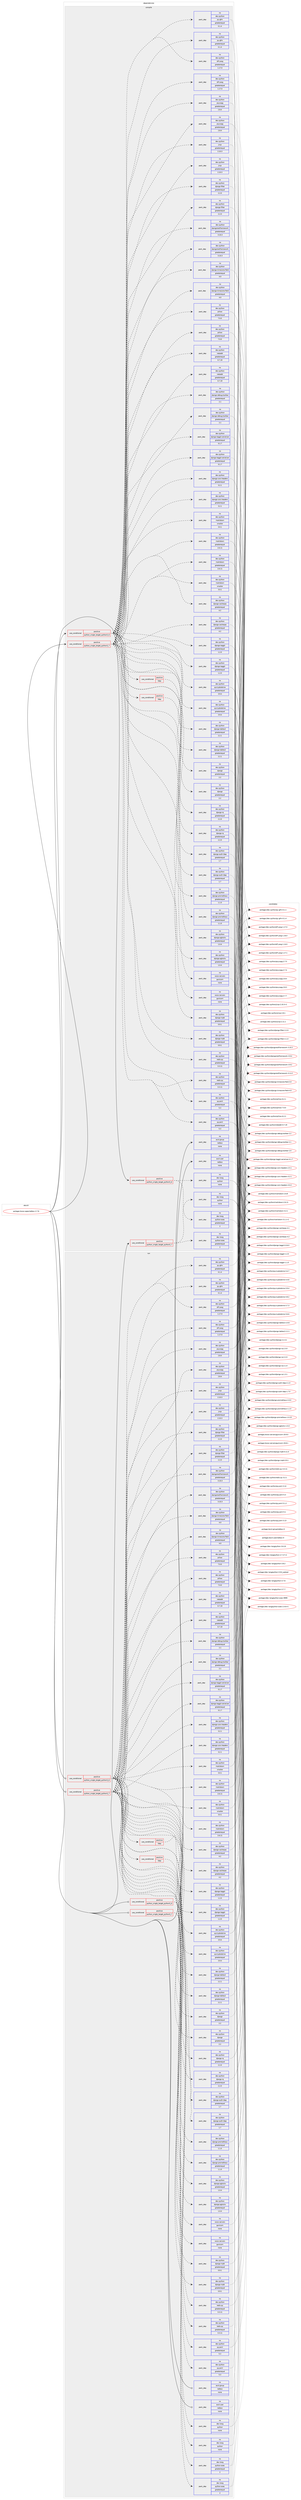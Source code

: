 digraph prolog {

# *************
# Graph options
# *************

newrank=true;
concentrate=true;
compound=true;
graph [rankdir=LR,fontname=Helvetica,fontsize=10,ranksep=1.5];#, ranksep=2.5, nodesep=0.2];
edge  [arrowhead=vee];
node  [fontname=Helvetica,fontsize=10];

# **********
# The ebuild
# **********

subgraph cluster_leftcol {
color=gray;
rank=same;
label=<<i>ebuild</i>>;
id [label="portage://www-apps/netbox-2.7.8", color=red, width=4, href="../www-apps/netbox-2.7.8.svg"];
}

# ****************
# The dependencies
# ****************

subgraph cluster_midcol {
color=gray;
label=<<i>dependencies</i>>;
subgraph cluster_compile {
fillcolor="#eeeeee";
style=filled;
label=<<i>compile</i>>;
subgraph cond1572 {
dependency10649 [label=<<TABLE BORDER="0" CELLBORDER="1" CELLSPACING="0" CELLPADDING="4"><TR><TD ROWSPAN="3" CELLPADDING="10">use_conditional</TD></TR><TR><TD>positive</TD></TR><TR><TD>python_single_target_python3_6</TD></TR></TABLE>>, shape=none, color=red];
subgraph pack8907 {
dependency10650 [label=<<TABLE BORDER="0" CELLBORDER="1" CELLSPACING="0" CELLPADDING="4" WIDTH="220"><TR><TD ROWSPAN="6" CELLPADDING="30">pack_dep</TD></TR><TR><TD WIDTH="110">no</TD></TR><TR><TD>dev-lang</TD></TR><TR><TD>python</TD></TR><TR><TD>none</TD></TR><TR><TD></TD></TR></TABLE>>, shape=none, color=blue];
}
dependency10649:e -> dependency10650:w [weight=20,style="dashed",arrowhead="vee"];
subgraph pack8908 {
dependency10651 [label=<<TABLE BORDER="0" CELLBORDER="1" CELLSPACING="0" CELLPADDING="4" WIDTH="220"><TR><TD ROWSPAN="6" CELLPADDING="30">pack_dep</TD></TR><TR><TD WIDTH="110">no</TD></TR><TR><TD>dev-lang</TD></TR><TR><TD>python-exec</TD></TR><TR><TD>greaterequal</TD></TR><TR><TD>2</TD></TR></TABLE>>, shape=none, color=blue];
}
dependency10649:e -> dependency10651:w [weight=20,style="dashed",arrowhead="vee"];
}
id:e -> dependency10649:w [weight=20,style="solid",arrowhead="vee"];
subgraph cond1573 {
dependency10652 [label=<<TABLE BORDER="0" CELLBORDER="1" CELLSPACING="0" CELLPADDING="4"><TR><TD ROWSPAN="3" CELLPADDING="10">use_conditional</TD></TR><TR><TD>positive</TD></TR><TR><TD>python_single_target_python3_6</TD></TR></TABLE>>, shape=none, color=red];
subgraph pack8909 {
dependency10653 [label=<<TABLE BORDER="0" CELLBORDER="1" CELLSPACING="0" CELLPADDING="4" WIDTH="220"><TR><TD ROWSPAN="6" CELLPADDING="30">pack_dep</TD></TR><TR><TD WIDTH="110">no</TD></TR><TR><TD>dev-python</TD></TR><TR><TD>django</TD></TR><TR><TD>greaterequal</TD></TR><TR><TD>2.2</TD></TR></TABLE>>, shape=none, color=blue];
}
dependency10652:e -> dependency10653:w [weight=20,style="dashed",arrowhead="vee"];
subgraph pack8910 {
dependency10654 [label=<<TABLE BORDER="0" CELLBORDER="1" CELLSPACING="0" CELLPADDING="4" WIDTH="220"><TR><TD ROWSPAN="6" CELLPADDING="30">pack_dep</TD></TR><TR><TD WIDTH="110">no</TD></TR><TR><TD>dev-python</TD></TR><TR><TD>django-cacheops</TD></TR><TR><TD>greaterequal</TD></TR><TR><TD>4.2</TD></TR></TABLE>>, shape=none, color=blue];
}
dependency10652:e -> dependency10654:w [weight=20,style="dashed",arrowhead="vee"];
subgraph pack8911 {
dependency10655 [label=<<TABLE BORDER="0" CELLBORDER="1" CELLSPACING="0" CELLPADDING="4" WIDTH="220"><TR><TD ROWSPAN="6" CELLPADDING="30">pack_dep</TD></TR><TR><TD WIDTH="110">no</TD></TR><TR><TD>dev-python</TD></TR><TR><TD>django-cors-headers</TD></TR><TR><TD>greaterequal</TD></TR><TR><TD>3.2.1</TD></TR></TABLE>>, shape=none, color=blue];
}
dependency10652:e -> dependency10655:w [weight=20,style="dashed",arrowhead="vee"];
subgraph pack8912 {
dependency10656 [label=<<TABLE BORDER="0" CELLBORDER="1" CELLSPACING="0" CELLPADDING="4" WIDTH="220"><TR><TD ROWSPAN="6" CELLPADDING="30">pack_dep</TD></TR><TR><TD WIDTH="110">no</TD></TR><TR><TD>dev-python</TD></TR><TR><TD>django-debug-toolbar</TD></TR><TR><TD>greaterequal</TD></TR><TR><TD>2.1</TD></TR></TABLE>>, shape=none, color=blue];
}
dependency10652:e -> dependency10656:w [weight=20,style="dashed",arrowhead="vee"];
subgraph pack8913 {
dependency10657 [label=<<TABLE BORDER="0" CELLBORDER="1" CELLSPACING="0" CELLPADDING="4" WIDTH="220"><TR><TD ROWSPAN="6" CELLPADDING="30">pack_dep</TD></TR><TR><TD WIDTH="110">no</TD></TR><TR><TD>dev-python</TD></TR><TR><TD>django-filter</TD></TR><TR><TD>greaterequal</TD></TR><TR><TD>2.2.0</TD></TR></TABLE>>, shape=none, color=blue];
}
dependency10652:e -> dependency10657:w [weight=20,style="dashed",arrowhead="vee"];
subgraph pack8914 {
dependency10658 [label=<<TABLE BORDER="0" CELLBORDER="1" CELLSPACING="0" CELLPADDING="4" WIDTH="220"><TR><TD ROWSPAN="6" CELLPADDING="30">pack_dep</TD></TR><TR><TD WIDTH="110">no</TD></TR><TR><TD>dev-python</TD></TR><TR><TD>django-mptt</TD></TR><TR><TD>greaterequal</TD></TR><TR><TD>0.9.1</TD></TR></TABLE>>, shape=none, color=blue];
}
dependency10652:e -> dependency10658:w [weight=20,style="dashed",arrowhead="vee"];
subgraph pack8915 {
dependency10659 [label=<<TABLE BORDER="0" CELLBORDER="1" CELLSPACING="0" CELLPADDING="4" WIDTH="220"><TR><TD ROWSPAN="6" CELLPADDING="30">pack_dep</TD></TR><TR><TD WIDTH="110">no</TD></TR><TR><TD>dev-python</TD></TR><TR><TD>django-pglocks</TD></TR><TR><TD>greaterequal</TD></TR><TR><TD>1.0.4</TD></TR></TABLE>>, shape=none, color=blue];
}
dependency10652:e -> dependency10659:w [weight=20,style="dashed",arrowhead="vee"];
subgraph pack8916 {
dependency10660 [label=<<TABLE BORDER="0" CELLBORDER="1" CELLSPACING="0" CELLPADDING="4" WIDTH="220"><TR><TD ROWSPAN="6" CELLPADDING="30">pack_dep</TD></TR><TR><TD WIDTH="110">no</TD></TR><TR><TD>dev-python</TD></TR><TR><TD>django-prometheus</TD></TR><TR><TD>greaterequal</TD></TR><TR><TD>1.1.0</TD></TR></TABLE>>, shape=none, color=blue];
}
dependency10652:e -> dependency10660:w [weight=20,style="dashed",arrowhead="vee"];
subgraph pack8917 {
dependency10661 [label=<<TABLE BORDER="0" CELLBORDER="1" CELLSPACING="0" CELLPADDING="4" WIDTH="220"><TR><TD ROWSPAN="6" CELLPADDING="30">pack_dep</TD></TR><TR><TD WIDTH="110">no</TD></TR><TR><TD>dev-python</TD></TR><TR><TD>django-rq</TD></TR><TR><TD>greaterequal</TD></TR><TR><TD>2.2.0</TD></TR></TABLE>>, shape=none, color=blue];
}
dependency10652:e -> dependency10661:w [weight=20,style="dashed",arrowhead="vee"];
subgraph pack8918 {
dependency10662 [label=<<TABLE BORDER="0" CELLBORDER="1" CELLSPACING="0" CELLPADDING="4" WIDTH="220"><TR><TD ROWSPAN="6" CELLPADDING="30">pack_dep</TD></TR><TR><TD WIDTH="110">no</TD></TR><TR><TD>dev-python</TD></TR><TR><TD>django-tables2</TD></TR><TR><TD>greaterequal</TD></TR><TR><TD>2.2.1</TD></TR></TABLE>>, shape=none, color=blue];
}
dependency10652:e -> dependency10662:w [weight=20,style="dashed",arrowhead="vee"];
subgraph pack8919 {
dependency10663 [label=<<TABLE BORDER="0" CELLBORDER="1" CELLSPACING="0" CELLPADDING="4" WIDTH="220"><TR><TD ROWSPAN="6" CELLPADDING="30">pack_dep</TD></TR><TR><TD WIDTH="110">no</TD></TR><TR><TD>dev-python</TD></TR><TR><TD>django-taggit</TD></TR><TR><TD>greaterequal</TD></TR><TR><TD>1.2.0</TD></TR></TABLE>>, shape=none, color=blue];
}
dependency10652:e -> dependency10663:w [weight=20,style="dashed",arrowhead="vee"];
subgraph pack8920 {
dependency10664 [label=<<TABLE BORDER="0" CELLBORDER="1" CELLSPACING="0" CELLPADDING="4" WIDTH="220"><TR><TD ROWSPAN="6" CELLPADDING="30">pack_dep</TD></TR><TR><TD WIDTH="110">no</TD></TR><TR><TD>dev-python</TD></TR><TR><TD>django-taggit-serializer</TD></TR><TR><TD>greaterequal</TD></TR><TR><TD>0.1.7</TD></TR></TABLE>>, shape=none, color=blue];
}
dependency10652:e -> dependency10664:w [weight=20,style="dashed",arrowhead="vee"];
subgraph pack8921 {
dependency10665 [label=<<TABLE BORDER="0" CELLBORDER="1" CELLSPACING="0" CELLPADDING="4" WIDTH="220"><TR><TD ROWSPAN="6" CELLPADDING="30">pack_dep</TD></TR><TR><TD WIDTH="110">no</TD></TR><TR><TD>dev-python</TD></TR><TR><TD>django-timezone-field</TD></TR><TR><TD>greaterequal</TD></TR><TR><TD>4.0</TD></TR></TABLE>>, shape=none, color=blue];
}
dependency10652:e -> dependency10665:w [weight=20,style="dashed",arrowhead="vee"];
subgraph pack8922 {
dependency10666 [label=<<TABLE BORDER="0" CELLBORDER="1" CELLSPACING="0" CELLPADDING="4" WIDTH="220"><TR><TD ROWSPAN="6" CELLPADDING="30">pack_dep</TD></TR><TR><TD WIDTH="110">no</TD></TR><TR><TD>dev-python</TD></TR><TR><TD>djangorestframework</TD></TR><TR><TD>greaterequal</TD></TR><TR><TD>3.10.3</TD></TR></TABLE>>, shape=none, color=blue];
}
dependency10652:e -> dependency10666:w [weight=20,style="dashed",arrowhead="vee"];
subgraph pack8923 {
dependency10667 [label=<<TABLE BORDER="0" CELLBORDER="1" CELLSPACING="0" CELLPADDING="4" WIDTH="220"><TR><TD ROWSPAN="6" CELLPADDING="30">pack_dep</TD></TR><TR><TD WIDTH="110">no</TD></TR><TR><TD>dev-python</TD></TR><TR><TD>drf-yasg</TD></TR><TR><TD>greaterequal</TD></TR><TR><TD>1.17.0</TD></TR></TABLE>>, shape=none, color=blue];
}
dependency10652:e -> dependency10667:w [weight=20,style="dashed",arrowhead="vee"];
subgraph pack8924 {
dependency10668 [label=<<TABLE BORDER="0" CELLBORDER="1" CELLSPACING="0" CELLPADDING="4" WIDTH="220"><TR><TD ROWSPAN="6" CELLPADDING="30">pack_dep</TD></TR><TR><TD WIDTH="110">no</TD></TR><TR><TD>dev-python</TD></TR><TR><TD>jinja</TD></TR><TR><TD>greaterequal</TD></TR><TR><TD>2.10.3</TD></TR></TABLE>>, shape=none, color=blue];
}
dependency10652:e -> dependency10668:w [weight=20,style="dashed",arrowhead="vee"];
subgraph pack8925 {
dependency10669 [label=<<TABLE BORDER="0" CELLBORDER="1" CELLSPACING="0" CELLPADDING="4" WIDTH="220"><TR><TD ROWSPAN="6" CELLPADDING="30">pack_dep</TD></TR><TR><TD WIDTH="110">no</TD></TR><TR><TD>dev-python</TD></TR><TR><TD>markdown</TD></TR><TR><TD>greaterequal</TD></TR><TR><TD>2.6.11</TD></TR></TABLE>>, shape=none, color=blue];
}
dependency10652:e -> dependency10669:w [weight=20,style="dashed",arrowhead="vee"];
subgraph pack8926 {
dependency10670 [label=<<TABLE BORDER="0" CELLBORDER="1" CELLSPACING="0" CELLPADDING="4" WIDTH="220"><TR><TD ROWSPAN="6" CELLPADDING="30">pack_dep</TD></TR><TR><TD WIDTH="110">no</TD></TR><TR><TD>dev-python</TD></TR><TR><TD>markdown</TD></TR><TR><TD>smaller</TD></TR><TR><TD>3.0.1</TD></TR></TABLE>>, shape=none, color=blue];
}
dependency10652:e -> dependency10670:w [weight=20,style="dashed",arrowhead="vee"];
subgraph pack8927 {
dependency10671 [label=<<TABLE BORDER="0" CELLBORDER="1" CELLSPACING="0" CELLPADDING="4" WIDTH="220"><TR><TD ROWSPAN="6" CELLPADDING="30">pack_dep</TD></TR><TR><TD WIDTH="110">no</TD></TR><TR><TD>dev-python</TD></TR><TR><TD>netaddr</TD></TR><TR><TD>greaterequal</TD></TR><TR><TD>0.7.19</TD></TR></TABLE>>, shape=none, color=blue];
}
dependency10652:e -> dependency10671:w [weight=20,style="dashed",arrowhead="vee"];
subgraph pack8928 {
dependency10672 [label=<<TABLE BORDER="0" CELLBORDER="1" CELLSPACING="0" CELLPADDING="4" WIDTH="220"><TR><TD ROWSPAN="6" CELLPADDING="30">pack_dep</TD></TR><TR><TD WIDTH="110">no</TD></TR><TR><TD>dev-python</TD></TR><TR><TD>pillow</TD></TR><TR><TD>greaterequal</TD></TR><TR><TD>7.0.0</TD></TR></TABLE>>, shape=none, color=blue];
}
dependency10652:e -> dependency10672:w [weight=20,style="dashed",arrowhead="vee"];
subgraph pack8929 {
dependency10673 [label=<<TABLE BORDER="0" CELLBORDER="1" CELLSPACING="0" CELLPADDING="4" WIDTH="220"><TR><TD ROWSPAN="6" CELLPADDING="30">pack_dep</TD></TR><TR><TD WIDTH="110">no</TD></TR><TR><TD>dev-python</TD></TR><TR><TD>psycopg</TD></TR><TR><TD>greaterequal</TD></TR><TR><TD>2.8.4</TD></TR></TABLE>>, shape=none, color=blue];
}
dependency10652:e -> dependency10673:w [weight=20,style="dashed",arrowhead="vee"];
subgraph pack8930 {
dependency10674 [label=<<TABLE BORDER="0" CELLBORDER="1" CELLSPACING="0" CELLPADDING="4" WIDTH="220"><TR><TD ROWSPAN="6" CELLPADDING="30">pack_dep</TD></TR><TR><TD WIDTH="110">no</TD></TR><TR><TD>dev-python</TD></TR><TR><TD>py-gfm</TD></TR><TR><TD>greaterequal</TD></TR><TR><TD>0.1.4</TD></TR></TABLE>>, shape=none, color=blue];
}
dependency10652:e -> dependency10674:w [weight=20,style="dashed",arrowhead="vee"];
subgraph pack8931 {
dependency10675 [label=<<TABLE BORDER="0" CELLBORDER="1" CELLSPACING="0" CELLPADDING="4" WIDTH="220"><TR><TD ROWSPAN="6" CELLPADDING="30">pack_dep</TD></TR><TR><TD WIDTH="110">no</TD></TR><TR><TD>dev-python</TD></TR><TR><TD>pycryptodome</TD></TR><TR><TD>greaterequal</TD></TR><TR><TD>3.9.4</TD></TR></TABLE>>, shape=none, color=blue];
}
dependency10652:e -> dependency10675:w [weight=20,style="dashed",arrowhead="vee"];
subgraph pack8932 {
dependency10676 [label=<<TABLE BORDER="0" CELLBORDER="1" CELLSPACING="0" CELLPADDING="4" WIDTH="220"><TR><TD ROWSPAN="6" CELLPADDING="30">pack_dep</TD></TR><TR><TD WIDTH="110">no</TD></TR><TR><TD>dev-python</TD></TR><TR><TD>pyyaml</TD></TR><TR><TD>greaterequal</TD></TR><TR><TD>5.3</TD></TR></TABLE>>, shape=none, color=blue];
}
dependency10652:e -> dependency10676:w [weight=20,style="dashed",arrowhead="vee"];
subgraph pack8933 {
dependency10677 [label=<<TABLE BORDER="0" CELLBORDER="1" CELLSPACING="0" CELLPADDING="4" WIDTH="220"><TR><TD ROWSPAN="6" CELLPADDING="30">pack_dep</TD></TR><TR><TD WIDTH="110">no</TD></TR><TR><TD>dev-python</TD></TR><TR><TD>redis-py</TD></TR><TR><TD>greaterequal</TD></TR><TR><TD>3.3.11</TD></TR></TABLE>>, shape=none, color=blue];
}
dependency10652:e -> dependency10677:w [weight=20,style="dashed",arrowhead="vee"];
subgraph pack8934 {
dependency10678 [label=<<TABLE BORDER="0" CELLBORDER="1" CELLSPACING="0" CELLPADDING="4" WIDTH="220"><TR><TD ROWSPAN="6" CELLPADDING="30">pack_dep</TD></TR><TR><TD WIDTH="110">no</TD></TR><TR><TD>www-servers</TD></TR><TR><TD>gunicorn</TD></TR><TR><TD>none</TD></TR><TR><TD></TD></TR></TABLE>>, shape=none, color=blue];
}
dependency10652:e -> dependency10678:w [weight=20,style="dashed",arrowhead="vee"];
subgraph cond1574 {
dependency10679 [label=<<TABLE BORDER="0" CELLBORDER="1" CELLSPACING="0" CELLPADDING="4"><TR><TD ROWSPAN="3" CELLPADDING="10">use_conditional</TD></TR><TR><TD>positive</TD></TR><TR><TD>ldap</TD></TR></TABLE>>, shape=none, color=red];
subgraph pack8935 {
dependency10680 [label=<<TABLE BORDER="0" CELLBORDER="1" CELLSPACING="0" CELLPADDING="4" WIDTH="220"><TR><TD ROWSPAN="6" CELLPADDING="30">pack_dep</TD></TR><TR><TD WIDTH="110">no</TD></TR><TR><TD>dev-python</TD></TR><TR><TD>django-auth-ldap</TD></TR><TR><TD>greaterequal</TD></TR><TR><TD>1.7</TD></TR></TABLE>>, shape=none, color=blue];
}
dependency10679:e -> dependency10680:w [weight=20,style="dashed",arrowhead="vee"];
}
dependency10652:e -> dependency10679:w [weight=20,style="dashed",arrowhead="vee"];
}
id:e -> dependency10652:w [weight=20,style="solid",arrowhead="vee"];
subgraph cond1575 {
dependency10681 [label=<<TABLE BORDER="0" CELLBORDER="1" CELLSPACING="0" CELLPADDING="4"><TR><TD ROWSPAN="3" CELLPADDING="10">use_conditional</TD></TR><TR><TD>positive</TD></TR><TR><TD>python_single_target_python3_7</TD></TR></TABLE>>, shape=none, color=red];
subgraph pack8936 {
dependency10682 [label=<<TABLE BORDER="0" CELLBORDER="1" CELLSPACING="0" CELLPADDING="4" WIDTH="220"><TR><TD ROWSPAN="6" CELLPADDING="30">pack_dep</TD></TR><TR><TD WIDTH="110">no</TD></TR><TR><TD>dev-lang</TD></TR><TR><TD>python</TD></TR><TR><TD>none</TD></TR><TR><TD></TD></TR></TABLE>>, shape=none, color=blue];
}
dependency10681:e -> dependency10682:w [weight=20,style="dashed",arrowhead="vee"];
subgraph pack8937 {
dependency10683 [label=<<TABLE BORDER="0" CELLBORDER="1" CELLSPACING="0" CELLPADDING="4" WIDTH="220"><TR><TD ROWSPAN="6" CELLPADDING="30">pack_dep</TD></TR><TR><TD WIDTH="110">no</TD></TR><TR><TD>dev-lang</TD></TR><TR><TD>python-exec</TD></TR><TR><TD>greaterequal</TD></TR><TR><TD>2</TD></TR></TABLE>>, shape=none, color=blue];
}
dependency10681:e -> dependency10683:w [weight=20,style="dashed",arrowhead="vee"];
}
id:e -> dependency10681:w [weight=20,style="solid",arrowhead="vee"];
subgraph cond1576 {
dependency10684 [label=<<TABLE BORDER="0" CELLBORDER="1" CELLSPACING="0" CELLPADDING="4"><TR><TD ROWSPAN="3" CELLPADDING="10">use_conditional</TD></TR><TR><TD>positive</TD></TR><TR><TD>python_single_target_python3_7</TD></TR></TABLE>>, shape=none, color=red];
subgraph pack8938 {
dependency10685 [label=<<TABLE BORDER="0" CELLBORDER="1" CELLSPACING="0" CELLPADDING="4" WIDTH="220"><TR><TD ROWSPAN="6" CELLPADDING="30">pack_dep</TD></TR><TR><TD WIDTH="110">no</TD></TR><TR><TD>dev-python</TD></TR><TR><TD>django</TD></TR><TR><TD>greaterequal</TD></TR><TR><TD>2.2</TD></TR></TABLE>>, shape=none, color=blue];
}
dependency10684:e -> dependency10685:w [weight=20,style="dashed",arrowhead="vee"];
subgraph pack8939 {
dependency10686 [label=<<TABLE BORDER="0" CELLBORDER="1" CELLSPACING="0" CELLPADDING="4" WIDTH="220"><TR><TD ROWSPAN="6" CELLPADDING="30">pack_dep</TD></TR><TR><TD WIDTH="110">no</TD></TR><TR><TD>dev-python</TD></TR><TR><TD>django-cacheops</TD></TR><TR><TD>greaterequal</TD></TR><TR><TD>4.2</TD></TR></TABLE>>, shape=none, color=blue];
}
dependency10684:e -> dependency10686:w [weight=20,style="dashed",arrowhead="vee"];
subgraph pack8940 {
dependency10687 [label=<<TABLE BORDER="0" CELLBORDER="1" CELLSPACING="0" CELLPADDING="4" WIDTH="220"><TR><TD ROWSPAN="6" CELLPADDING="30">pack_dep</TD></TR><TR><TD WIDTH="110">no</TD></TR><TR><TD>dev-python</TD></TR><TR><TD>django-cors-headers</TD></TR><TR><TD>greaterequal</TD></TR><TR><TD>3.2.1</TD></TR></TABLE>>, shape=none, color=blue];
}
dependency10684:e -> dependency10687:w [weight=20,style="dashed",arrowhead="vee"];
subgraph pack8941 {
dependency10688 [label=<<TABLE BORDER="0" CELLBORDER="1" CELLSPACING="0" CELLPADDING="4" WIDTH="220"><TR><TD ROWSPAN="6" CELLPADDING="30">pack_dep</TD></TR><TR><TD WIDTH="110">no</TD></TR><TR><TD>dev-python</TD></TR><TR><TD>django-debug-toolbar</TD></TR><TR><TD>greaterequal</TD></TR><TR><TD>2.1</TD></TR></TABLE>>, shape=none, color=blue];
}
dependency10684:e -> dependency10688:w [weight=20,style="dashed",arrowhead="vee"];
subgraph pack8942 {
dependency10689 [label=<<TABLE BORDER="0" CELLBORDER="1" CELLSPACING="0" CELLPADDING="4" WIDTH="220"><TR><TD ROWSPAN="6" CELLPADDING="30">pack_dep</TD></TR><TR><TD WIDTH="110">no</TD></TR><TR><TD>dev-python</TD></TR><TR><TD>django-filter</TD></TR><TR><TD>greaterequal</TD></TR><TR><TD>2.2.0</TD></TR></TABLE>>, shape=none, color=blue];
}
dependency10684:e -> dependency10689:w [weight=20,style="dashed",arrowhead="vee"];
subgraph pack8943 {
dependency10690 [label=<<TABLE BORDER="0" CELLBORDER="1" CELLSPACING="0" CELLPADDING="4" WIDTH="220"><TR><TD ROWSPAN="6" CELLPADDING="30">pack_dep</TD></TR><TR><TD WIDTH="110">no</TD></TR><TR><TD>dev-python</TD></TR><TR><TD>django-mptt</TD></TR><TR><TD>greaterequal</TD></TR><TR><TD>0.9.1</TD></TR></TABLE>>, shape=none, color=blue];
}
dependency10684:e -> dependency10690:w [weight=20,style="dashed",arrowhead="vee"];
subgraph pack8944 {
dependency10691 [label=<<TABLE BORDER="0" CELLBORDER="1" CELLSPACING="0" CELLPADDING="4" WIDTH="220"><TR><TD ROWSPAN="6" CELLPADDING="30">pack_dep</TD></TR><TR><TD WIDTH="110">no</TD></TR><TR><TD>dev-python</TD></TR><TR><TD>django-pglocks</TD></TR><TR><TD>greaterequal</TD></TR><TR><TD>1.0.4</TD></TR></TABLE>>, shape=none, color=blue];
}
dependency10684:e -> dependency10691:w [weight=20,style="dashed",arrowhead="vee"];
subgraph pack8945 {
dependency10692 [label=<<TABLE BORDER="0" CELLBORDER="1" CELLSPACING="0" CELLPADDING="4" WIDTH="220"><TR><TD ROWSPAN="6" CELLPADDING="30">pack_dep</TD></TR><TR><TD WIDTH="110">no</TD></TR><TR><TD>dev-python</TD></TR><TR><TD>django-prometheus</TD></TR><TR><TD>greaterequal</TD></TR><TR><TD>1.1.0</TD></TR></TABLE>>, shape=none, color=blue];
}
dependency10684:e -> dependency10692:w [weight=20,style="dashed",arrowhead="vee"];
subgraph pack8946 {
dependency10693 [label=<<TABLE BORDER="0" CELLBORDER="1" CELLSPACING="0" CELLPADDING="4" WIDTH="220"><TR><TD ROWSPAN="6" CELLPADDING="30">pack_dep</TD></TR><TR><TD WIDTH="110">no</TD></TR><TR><TD>dev-python</TD></TR><TR><TD>django-rq</TD></TR><TR><TD>greaterequal</TD></TR><TR><TD>2.2.0</TD></TR></TABLE>>, shape=none, color=blue];
}
dependency10684:e -> dependency10693:w [weight=20,style="dashed",arrowhead="vee"];
subgraph pack8947 {
dependency10694 [label=<<TABLE BORDER="0" CELLBORDER="1" CELLSPACING="0" CELLPADDING="4" WIDTH="220"><TR><TD ROWSPAN="6" CELLPADDING="30">pack_dep</TD></TR><TR><TD WIDTH="110">no</TD></TR><TR><TD>dev-python</TD></TR><TR><TD>django-tables2</TD></TR><TR><TD>greaterequal</TD></TR><TR><TD>2.2.1</TD></TR></TABLE>>, shape=none, color=blue];
}
dependency10684:e -> dependency10694:w [weight=20,style="dashed",arrowhead="vee"];
subgraph pack8948 {
dependency10695 [label=<<TABLE BORDER="0" CELLBORDER="1" CELLSPACING="0" CELLPADDING="4" WIDTH="220"><TR><TD ROWSPAN="6" CELLPADDING="30">pack_dep</TD></TR><TR><TD WIDTH="110">no</TD></TR><TR><TD>dev-python</TD></TR><TR><TD>django-taggit</TD></TR><TR><TD>greaterequal</TD></TR><TR><TD>1.2.0</TD></TR></TABLE>>, shape=none, color=blue];
}
dependency10684:e -> dependency10695:w [weight=20,style="dashed",arrowhead="vee"];
subgraph pack8949 {
dependency10696 [label=<<TABLE BORDER="0" CELLBORDER="1" CELLSPACING="0" CELLPADDING="4" WIDTH="220"><TR><TD ROWSPAN="6" CELLPADDING="30">pack_dep</TD></TR><TR><TD WIDTH="110">no</TD></TR><TR><TD>dev-python</TD></TR><TR><TD>django-taggit-serializer</TD></TR><TR><TD>greaterequal</TD></TR><TR><TD>0.1.7</TD></TR></TABLE>>, shape=none, color=blue];
}
dependency10684:e -> dependency10696:w [weight=20,style="dashed",arrowhead="vee"];
subgraph pack8950 {
dependency10697 [label=<<TABLE BORDER="0" CELLBORDER="1" CELLSPACING="0" CELLPADDING="4" WIDTH="220"><TR><TD ROWSPAN="6" CELLPADDING="30">pack_dep</TD></TR><TR><TD WIDTH="110">no</TD></TR><TR><TD>dev-python</TD></TR><TR><TD>django-timezone-field</TD></TR><TR><TD>greaterequal</TD></TR><TR><TD>4.0</TD></TR></TABLE>>, shape=none, color=blue];
}
dependency10684:e -> dependency10697:w [weight=20,style="dashed",arrowhead="vee"];
subgraph pack8951 {
dependency10698 [label=<<TABLE BORDER="0" CELLBORDER="1" CELLSPACING="0" CELLPADDING="4" WIDTH="220"><TR><TD ROWSPAN="6" CELLPADDING="30">pack_dep</TD></TR><TR><TD WIDTH="110">no</TD></TR><TR><TD>dev-python</TD></TR><TR><TD>djangorestframework</TD></TR><TR><TD>greaterequal</TD></TR><TR><TD>3.10.3</TD></TR></TABLE>>, shape=none, color=blue];
}
dependency10684:e -> dependency10698:w [weight=20,style="dashed",arrowhead="vee"];
subgraph pack8952 {
dependency10699 [label=<<TABLE BORDER="0" CELLBORDER="1" CELLSPACING="0" CELLPADDING="4" WIDTH="220"><TR><TD ROWSPAN="6" CELLPADDING="30">pack_dep</TD></TR><TR><TD WIDTH="110">no</TD></TR><TR><TD>dev-python</TD></TR><TR><TD>drf-yasg</TD></TR><TR><TD>greaterequal</TD></TR><TR><TD>1.17.0</TD></TR></TABLE>>, shape=none, color=blue];
}
dependency10684:e -> dependency10699:w [weight=20,style="dashed",arrowhead="vee"];
subgraph pack8953 {
dependency10700 [label=<<TABLE BORDER="0" CELLBORDER="1" CELLSPACING="0" CELLPADDING="4" WIDTH="220"><TR><TD ROWSPAN="6" CELLPADDING="30">pack_dep</TD></TR><TR><TD WIDTH="110">no</TD></TR><TR><TD>dev-python</TD></TR><TR><TD>jinja</TD></TR><TR><TD>greaterequal</TD></TR><TR><TD>2.10.3</TD></TR></TABLE>>, shape=none, color=blue];
}
dependency10684:e -> dependency10700:w [weight=20,style="dashed",arrowhead="vee"];
subgraph pack8954 {
dependency10701 [label=<<TABLE BORDER="0" CELLBORDER="1" CELLSPACING="0" CELLPADDING="4" WIDTH="220"><TR><TD ROWSPAN="6" CELLPADDING="30">pack_dep</TD></TR><TR><TD WIDTH="110">no</TD></TR><TR><TD>dev-python</TD></TR><TR><TD>markdown</TD></TR><TR><TD>greaterequal</TD></TR><TR><TD>2.6.11</TD></TR></TABLE>>, shape=none, color=blue];
}
dependency10684:e -> dependency10701:w [weight=20,style="dashed",arrowhead="vee"];
subgraph pack8955 {
dependency10702 [label=<<TABLE BORDER="0" CELLBORDER="1" CELLSPACING="0" CELLPADDING="4" WIDTH="220"><TR><TD ROWSPAN="6" CELLPADDING="30">pack_dep</TD></TR><TR><TD WIDTH="110">no</TD></TR><TR><TD>dev-python</TD></TR><TR><TD>markdown</TD></TR><TR><TD>smaller</TD></TR><TR><TD>3.0.1</TD></TR></TABLE>>, shape=none, color=blue];
}
dependency10684:e -> dependency10702:w [weight=20,style="dashed",arrowhead="vee"];
subgraph pack8956 {
dependency10703 [label=<<TABLE BORDER="0" CELLBORDER="1" CELLSPACING="0" CELLPADDING="4" WIDTH="220"><TR><TD ROWSPAN="6" CELLPADDING="30">pack_dep</TD></TR><TR><TD WIDTH="110">no</TD></TR><TR><TD>dev-python</TD></TR><TR><TD>netaddr</TD></TR><TR><TD>greaterequal</TD></TR><TR><TD>0.7.19</TD></TR></TABLE>>, shape=none, color=blue];
}
dependency10684:e -> dependency10703:w [weight=20,style="dashed",arrowhead="vee"];
subgraph pack8957 {
dependency10704 [label=<<TABLE BORDER="0" CELLBORDER="1" CELLSPACING="0" CELLPADDING="4" WIDTH="220"><TR><TD ROWSPAN="6" CELLPADDING="30">pack_dep</TD></TR><TR><TD WIDTH="110">no</TD></TR><TR><TD>dev-python</TD></TR><TR><TD>pillow</TD></TR><TR><TD>greaterequal</TD></TR><TR><TD>7.0.0</TD></TR></TABLE>>, shape=none, color=blue];
}
dependency10684:e -> dependency10704:w [weight=20,style="dashed",arrowhead="vee"];
subgraph pack8958 {
dependency10705 [label=<<TABLE BORDER="0" CELLBORDER="1" CELLSPACING="0" CELLPADDING="4" WIDTH="220"><TR><TD ROWSPAN="6" CELLPADDING="30">pack_dep</TD></TR><TR><TD WIDTH="110">no</TD></TR><TR><TD>dev-python</TD></TR><TR><TD>psycopg</TD></TR><TR><TD>greaterequal</TD></TR><TR><TD>2.8.4</TD></TR></TABLE>>, shape=none, color=blue];
}
dependency10684:e -> dependency10705:w [weight=20,style="dashed",arrowhead="vee"];
subgraph pack8959 {
dependency10706 [label=<<TABLE BORDER="0" CELLBORDER="1" CELLSPACING="0" CELLPADDING="4" WIDTH="220"><TR><TD ROWSPAN="6" CELLPADDING="30">pack_dep</TD></TR><TR><TD WIDTH="110">no</TD></TR><TR><TD>dev-python</TD></TR><TR><TD>py-gfm</TD></TR><TR><TD>greaterequal</TD></TR><TR><TD>0.1.4</TD></TR></TABLE>>, shape=none, color=blue];
}
dependency10684:e -> dependency10706:w [weight=20,style="dashed",arrowhead="vee"];
subgraph pack8960 {
dependency10707 [label=<<TABLE BORDER="0" CELLBORDER="1" CELLSPACING="0" CELLPADDING="4" WIDTH="220"><TR><TD ROWSPAN="6" CELLPADDING="30">pack_dep</TD></TR><TR><TD WIDTH="110">no</TD></TR><TR><TD>dev-python</TD></TR><TR><TD>pycryptodome</TD></TR><TR><TD>greaterequal</TD></TR><TR><TD>3.9.4</TD></TR></TABLE>>, shape=none, color=blue];
}
dependency10684:e -> dependency10707:w [weight=20,style="dashed",arrowhead="vee"];
subgraph pack8961 {
dependency10708 [label=<<TABLE BORDER="0" CELLBORDER="1" CELLSPACING="0" CELLPADDING="4" WIDTH="220"><TR><TD ROWSPAN="6" CELLPADDING="30">pack_dep</TD></TR><TR><TD WIDTH="110">no</TD></TR><TR><TD>dev-python</TD></TR><TR><TD>pyyaml</TD></TR><TR><TD>greaterequal</TD></TR><TR><TD>5.3</TD></TR></TABLE>>, shape=none, color=blue];
}
dependency10684:e -> dependency10708:w [weight=20,style="dashed",arrowhead="vee"];
subgraph pack8962 {
dependency10709 [label=<<TABLE BORDER="0" CELLBORDER="1" CELLSPACING="0" CELLPADDING="4" WIDTH="220"><TR><TD ROWSPAN="6" CELLPADDING="30">pack_dep</TD></TR><TR><TD WIDTH="110">no</TD></TR><TR><TD>dev-python</TD></TR><TR><TD>redis-py</TD></TR><TR><TD>greaterequal</TD></TR><TR><TD>3.3.11</TD></TR></TABLE>>, shape=none, color=blue];
}
dependency10684:e -> dependency10709:w [weight=20,style="dashed",arrowhead="vee"];
subgraph pack8963 {
dependency10710 [label=<<TABLE BORDER="0" CELLBORDER="1" CELLSPACING="0" CELLPADDING="4" WIDTH="220"><TR><TD ROWSPAN="6" CELLPADDING="30">pack_dep</TD></TR><TR><TD WIDTH="110">no</TD></TR><TR><TD>www-servers</TD></TR><TR><TD>gunicorn</TD></TR><TR><TD>none</TD></TR><TR><TD></TD></TR></TABLE>>, shape=none, color=blue];
}
dependency10684:e -> dependency10710:w [weight=20,style="dashed",arrowhead="vee"];
subgraph cond1577 {
dependency10711 [label=<<TABLE BORDER="0" CELLBORDER="1" CELLSPACING="0" CELLPADDING="4"><TR><TD ROWSPAN="3" CELLPADDING="10">use_conditional</TD></TR><TR><TD>positive</TD></TR><TR><TD>ldap</TD></TR></TABLE>>, shape=none, color=red];
subgraph pack8964 {
dependency10712 [label=<<TABLE BORDER="0" CELLBORDER="1" CELLSPACING="0" CELLPADDING="4" WIDTH="220"><TR><TD ROWSPAN="6" CELLPADDING="30">pack_dep</TD></TR><TR><TD WIDTH="110">no</TD></TR><TR><TD>dev-python</TD></TR><TR><TD>django-auth-ldap</TD></TR><TR><TD>greaterequal</TD></TR><TR><TD>1.7</TD></TR></TABLE>>, shape=none, color=blue];
}
dependency10711:e -> dependency10712:w [weight=20,style="dashed",arrowhead="vee"];
}
dependency10684:e -> dependency10711:w [weight=20,style="dashed",arrowhead="vee"];
}
id:e -> dependency10684:w [weight=20,style="solid",arrowhead="vee"];
subgraph pack8965 {
dependency10713 [label=<<TABLE BORDER="0" CELLBORDER="1" CELLSPACING="0" CELLPADDING="4" WIDTH="220"><TR><TD ROWSPAN="6" CELLPADDING="30">pack_dep</TD></TR><TR><TD WIDTH="110">no</TD></TR><TR><TD>acct-group</TD></TR><TR><TD>netbox</TD></TR><TR><TD>none</TD></TR><TR><TD></TD></TR></TABLE>>, shape=none, color=blue];
}
id:e -> dependency10713:w [weight=20,style="solid",arrowhead="vee"];
subgraph pack8966 {
dependency10714 [label=<<TABLE BORDER="0" CELLBORDER="1" CELLSPACING="0" CELLPADDING="4" WIDTH="220"><TR><TD ROWSPAN="6" CELLPADDING="30">pack_dep</TD></TR><TR><TD WIDTH="110">no</TD></TR><TR><TD>acct-user</TD></TR><TR><TD>netbox</TD></TR><TR><TD>none</TD></TR><TR><TD></TD></TR></TABLE>>, shape=none, color=blue];
}
id:e -> dependency10714:w [weight=20,style="solid",arrowhead="vee"];
}
subgraph cluster_compileandrun {
fillcolor="#eeeeee";
style=filled;
label=<<i>compile and run</i>>;
}
subgraph cluster_run {
fillcolor="#eeeeee";
style=filled;
label=<<i>run</i>>;
subgraph cond1578 {
dependency10715 [label=<<TABLE BORDER="0" CELLBORDER="1" CELLSPACING="0" CELLPADDING="4"><TR><TD ROWSPAN="3" CELLPADDING="10">use_conditional</TD></TR><TR><TD>positive</TD></TR><TR><TD>python_single_target_python3_6</TD></TR></TABLE>>, shape=none, color=red];
subgraph pack8967 {
dependency10716 [label=<<TABLE BORDER="0" CELLBORDER="1" CELLSPACING="0" CELLPADDING="4" WIDTH="220"><TR><TD ROWSPAN="6" CELLPADDING="30">pack_dep</TD></TR><TR><TD WIDTH="110">no</TD></TR><TR><TD>dev-lang</TD></TR><TR><TD>python</TD></TR><TR><TD>none</TD></TR><TR><TD></TD></TR></TABLE>>, shape=none, color=blue];
}
dependency10715:e -> dependency10716:w [weight=20,style="dashed",arrowhead="vee"];
subgraph pack8968 {
dependency10717 [label=<<TABLE BORDER="0" CELLBORDER="1" CELLSPACING="0" CELLPADDING="4" WIDTH="220"><TR><TD ROWSPAN="6" CELLPADDING="30">pack_dep</TD></TR><TR><TD WIDTH="110">no</TD></TR><TR><TD>dev-lang</TD></TR><TR><TD>python-exec</TD></TR><TR><TD>greaterequal</TD></TR><TR><TD>2</TD></TR></TABLE>>, shape=none, color=blue];
}
dependency10715:e -> dependency10717:w [weight=20,style="dashed",arrowhead="vee"];
}
id:e -> dependency10715:w [weight=20,style="solid",arrowhead="odot"];
subgraph cond1579 {
dependency10718 [label=<<TABLE BORDER="0" CELLBORDER="1" CELLSPACING="0" CELLPADDING="4"><TR><TD ROWSPAN="3" CELLPADDING="10">use_conditional</TD></TR><TR><TD>positive</TD></TR><TR><TD>python_single_target_python3_6</TD></TR></TABLE>>, shape=none, color=red];
subgraph pack8969 {
dependency10719 [label=<<TABLE BORDER="0" CELLBORDER="1" CELLSPACING="0" CELLPADDING="4" WIDTH="220"><TR><TD ROWSPAN="6" CELLPADDING="30">pack_dep</TD></TR><TR><TD WIDTH="110">no</TD></TR><TR><TD>dev-python</TD></TR><TR><TD>django</TD></TR><TR><TD>greaterequal</TD></TR><TR><TD>2.2</TD></TR></TABLE>>, shape=none, color=blue];
}
dependency10718:e -> dependency10719:w [weight=20,style="dashed",arrowhead="vee"];
subgraph pack8970 {
dependency10720 [label=<<TABLE BORDER="0" CELLBORDER="1" CELLSPACING="0" CELLPADDING="4" WIDTH="220"><TR><TD ROWSPAN="6" CELLPADDING="30">pack_dep</TD></TR><TR><TD WIDTH="110">no</TD></TR><TR><TD>dev-python</TD></TR><TR><TD>django-cacheops</TD></TR><TR><TD>greaterequal</TD></TR><TR><TD>4.2</TD></TR></TABLE>>, shape=none, color=blue];
}
dependency10718:e -> dependency10720:w [weight=20,style="dashed",arrowhead="vee"];
subgraph pack8971 {
dependency10721 [label=<<TABLE BORDER="0" CELLBORDER="1" CELLSPACING="0" CELLPADDING="4" WIDTH="220"><TR><TD ROWSPAN="6" CELLPADDING="30">pack_dep</TD></TR><TR><TD WIDTH="110">no</TD></TR><TR><TD>dev-python</TD></TR><TR><TD>django-cors-headers</TD></TR><TR><TD>greaterequal</TD></TR><TR><TD>3.2.1</TD></TR></TABLE>>, shape=none, color=blue];
}
dependency10718:e -> dependency10721:w [weight=20,style="dashed",arrowhead="vee"];
subgraph pack8972 {
dependency10722 [label=<<TABLE BORDER="0" CELLBORDER="1" CELLSPACING="0" CELLPADDING="4" WIDTH="220"><TR><TD ROWSPAN="6" CELLPADDING="30">pack_dep</TD></TR><TR><TD WIDTH="110">no</TD></TR><TR><TD>dev-python</TD></TR><TR><TD>django-debug-toolbar</TD></TR><TR><TD>greaterequal</TD></TR><TR><TD>2.1</TD></TR></TABLE>>, shape=none, color=blue];
}
dependency10718:e -> dependency10722:w [weight=20,style="dashed",arrowhead="vee"];
subgraph pack8973 {
dependency10723 [label=<<TABLE BORDER="0" CELLBORDER="1" CELLSPACING="0" CELLPADDING="4" WIDTH="220"><TR><TD ROWSPAN="6" CELLPADDING="30">pack_dep</TD></TR><TR><TD WIDTH="110">no</TD></TR><TR><TD>dev-python</TD></TR><TR><TD>django-filter</TD></TR><TR><TD>greaterequal</TD></TR><TR><TD>2.2.0</TD></TR></TABLE>>, shape=none, color=blue];
}
dependency10718:e -> dependency10723:w [weight=20,style="dashed",arrowhead="vee"];
subgraph pack8974 {
dependency10724 [label=<<TABLE BORDER="0" CELLBORDER="1" CELLSPACING="0" CELLPADDING="4" WIDTH="220"><TR><TD ROWSPAN="6" CELLPADDING="30">pack_dep</TD></TR><TR><TD WIDTH="110">no</TD></TR><TR><TD>dev-python</TD></TR><TR><TD>django-mptt</TD></TR><TR><TD>greaterequal</TD></TR><TR><TD>0.9.1</TD></TR></TABLE>>, shape=none, color=blue];
}
dependency10718:e -> dependency10724:w [weight=20,style="dashed",arrowhead="vee"];
subgraph pack8975 {
dependency10725 [label=<<TABLE BORDER="0" CELLBORDER="1" CELLSPACING="0" CELLPADDING="4" WIDTH="220"><TR><TD ROWSPAN="6" CELLPADDING="30">pack_dep</TD></TR><TR><TD WIDTH="110">no</TD></TR><TR><TD>dev-python</TD></TR><TR><TD>django-pglocks</TD></TR><TR><TD>greaterequal</TD></TR><TR><TD>1.0.4</TD></TR></TABLE>>, shape=none, color=blue];
}
dependency10718:e -> dependency10725:w [weight=20,style="dashed",arrowhead="vee"];
subgraph pack8976 {
dependency10726 [label=<<TABLE BORDER="0" CELLBORDER="1" CELLSPACING="0" CELLPADDING="4" WIDTH="220"><TR><TD ROWSPAN="6" CELLPADDING="30">pack_dep</TD></TR><TR><TD WIDTH="110">no</TD></TR><TR><TD>dev-python</TD></TR><TR><TD>django-prometheus</TD></TR><TR><TD>greaterequal</TD></TR><TR><TD>1.1.0</TD></TR></TABLE>>, shape=none, color=blue];
}
dependency10718:e -> dependency10726:w [weight=20,style="dashed",arrowhead="vee"];
subgraph pack8977 {
dependency10727 [label=<<TABLE BORDER="0" CELLBORDER="1" CELLSPACING="0" CELLPADDING="4" WIDTH="220"><TR><TD ROWSPAN="6" CELLPADDING="30">pack_dep</TD></TR><TR><TD WIDTH="110">no</TD></TR><TR><TD>dev-python</TD></TR><TR><TD>django-rq</TD></TR><TR><TD>greaterequal</TD></TR><TR><TD>2.2.0</TD></TR></TABLE>>, shape=none, color=blue];
}
dependency10718:e -> dependency10727:w [weight=20,style="dashed",arrowhead="vee"];
subgraph pack8978 {
dependency10728 [label=<<TABLE BORDER="0" CELLBORDER="1" CELLSPACING="0" CELLPADDING="4" WIDTH="220"><TR><TD ROWSPAN="6" CELLPADDING="30">pack_dep</TD></TR><TR><TD WIDTH="110">no</TD></TR><TR><TD>dev-python</TD></TR><TR><TD>django-tables2</TD></TR><TR><TD>greaterequal</TD></TR><TR><TD>2.2.1</TD></TR></TABLE>>, shape=none, color=blue];
}
dependency10718:e -> dependency10728:w [weight=20,style="dashed",arrowhead="vee"];
subgraph pack8979 {
dependency10729 [label=<<TABLE BORDER="0" CELLBORDER="1" CELLSPACING="0" CELLPADDING="4" WIDTH="220"><TR><TD ROWSPAN="6" CELLPADDING="30">pack_dep</TD></TR><TR><TD WIDTH="110">no</TD></TR><TR><TD>dev-python</TD></TR><TR><TD>django-taggit</TD></TR><TR><TD>greaterequal</TD></TR><TR><TD>1.2.0</TD></TR></TABLE>>, shape=none, color=blue];
}
dependency10718:e -> dependency10729:w [weight=20,style="dashed",arrowhead="vee"];
subgraph pack8980 {
dependency10730 [label=<<TABLE BORDER="0" CELLBORDER="1" CELLSPACING="0" CELLPADDING="4" WIDTH="220"><TR><TD ROWSPAN="6" CELLPADDING="30">pack_dep</TD></TR><TR><TD WIDTH="110">no</TD></TR><TR><TD>dev-python</TD></TR><TR><TD>django-taggit-serializer</TD></TR><TR><TD>greaterequal</TD></TR><TR><TD>0.1.7</TD></TR></TABLE>>, shape=none, color=blue];
}
dependency10718:e -> dependency10730:w [weight=20,style="dashed",arrowhead="vee"];
subgraph pack8981 {
dependency10731 [label=<<TABLE BORDER="0" CELLBORDER="1" CELLSPACING="0" CELLPADDING="4" WIDTH="220"><TR><TD ROWSPAN="6" CELLPADDING="30">pack_dep</TD></TR><TR><TD WIDTH="110">no</TD></TR><TR><TD>dev-python</TD></TR><TR><TD>django-timezone-field</TD></TR><TR><TD>greaterequal</TD></TR><TR><TD>4.0</TD></TR></TABLE>>, shape=none, color=blue];
}
dependency10718:e -> dependency10731:w [weight=20,style="dashed",arrowhead="vee"];
subgraph pack8982 {
dependency10732 [label=<<TABLE BORDER="0" CELLBORDER="1" CELLSPACING="0" CELLPADDING="4" WIDTH="220"><TR><TD ROWSPAN="6" CELLPADDING="30">pack_dep</TD></TR><TR><TD WIDTH="110">no</TD></TR><TR><TD>dev-python</TD></TR><TR><TD>djangorestframework</TD></TR><TR><TD>greaterequal</TD></TR><TR><TD>3.10.3</TD></TR></TABLE>>, shape=none, color=blue];
}
dependency10718:e -> dependency10732:w [weight=20,style="dashed",arrowhead="vee"];
subgraph pack8983 {
dependency10733 [label=<<TABLE BORDER="0" CELLBORDER="1" CELLSPACING="0" CELLPADDING="4" WIDTH="220"><TR><TD ROWSPAN="6" CELLPADDING="30">pack_dep</TD></TR><TR><TD WIDTH="110">no</TD></TR><TR><TD>dev-python</TD></TR><TR><TD>drf-yasg</TD></TR><TR><TD>greaterequal</TD></TR><TR><TD>1.17.0</TD></TR></TABLE>>, shape=none, color=blue];
}
dependency10718:e -> dependency10733:w [weight=20,style="dashed",arrowhead="vee"];
subgraph pack8984 {
dependency10734 [label=<<TABLE BORDER="0" CELLBORDER="1" CELLSPACING="0" CELLPADDING="4" WIDTH="220"><TR><TD ROWSPAN="6" CELLPADDING="30">pack_dep</TD></TR><TR><TD WIDTH="110">no</TD></TR><TR><TD>dev-python</TD></TR><TR><TD>jinja</TD></TR><TR><TD>greaterequal</TD></TR><TR><TD>2.10.3</TD></TR></TABLE>>, shape=none, color=blue];
}
dependency10718:e -> dependency10734:w [weight=20,style="dashed",arrowhead="vee"];
subgraph pack8985 {
dependency10735 [label=<<TABLE BORDER="0" CELLBORDER="1" CELLSPACING="0" CELLPADDING="4" WIDTH="220"><TR><TD ROWSPAN="6" CELLPADDING="30">pack_dep</TD></TR><TR><TD WIDTH="110">no</TD></TR><TR><TD>dev-python</TD></TR><TR><TD>markdown</TD></TR><TR><TD>greaterequal</TD></TR><TR><TD>2.6.11</TD></TR></TABLE>>, shape=none, color=blue];
}
dependency10718:e -> dependency10735:w [weight=20,style="dashed",arrowhead="vee"];
subgraph pack8986 {
dependency10736 [label=<<TABLE BORDER="0" CELLBORDER="1" CELLSPACING="0" CELLPADDING="4" WIDTH="220"><TR><TD ROWSPAN="6" CELLPADDING="30">pack_dep</TD></TR><TR><TD WIDTH="110">no</TD></TR><TR><TD>dev-python</TD></TR><TR><TD>markdown</TD></TR><TR><TD>smaller</TD></TR><TR><TD>3.0.1</TD></TR></TABLE>>, shape=none, color=blue];
}
dependency10718:e -> dependency10736:w [weight=20,style="dashed",arrowhead="vee"];
subgraph pack8987 {
dependency10737 [label=<<TABLE BORDER="0" CELLBORDER="1" CELLSPACING="0" CELLPADDING="4" WIDTH="220"><TR><TD ROWSPAN="6" CELLPADDING="30">pack_dep</TD></TR><TR><TD WIDTH="110">no</TD></TR><TR><TD>dev-python</TD></TR><TR><TD>netaddr</TD></TR><TR><TD>greaterequal</TD></TR><TR><TD>0.7.19</TD></TR></TABLE>>, shape=none, color=blue];
}
dependency10718:e -> dependency10737:w [weight=20,style="dashed",arrowhead="vee"];
subgraph pack8988 {
dependency10738 [label=<<TABLE BORDER="0" CELLBORDER="1" CELLSPACING="0" CELLPADDING="4" WIDTH="220"><TR><TD ROWSPAN="6" CELLPADDING="30">pack_dep</TD></TR><TR><TD WIDTH="110">no</TD></TR><TR><TD>dev-python</TD></TR><TR><TD>pillow</TD></TR><TR><TD>greaterequal</TD></TR><TR><TD>7.0.0</TD></TR></TABLE>>, shape=none, color=blue];
}
dependency10718:e -> dependency10738:w [weight=20,style="dashed",arrowhead="vee"];
subgraph pack8989 {
dependency10739 [label=<<TABLE BORDER="0" CELLBORDER="1" CELLSPACING="0" CELLPADDING="4" WIDTH="220"><TR><TD ROWSPAN="6" CELLPADDING="30">pack_dep</TD></TR><TR><TD WIDTH="110">no</TD></TR><TR><TD>dev-python</TD></TR><TR><TD>psycopg</TD></TR><TR><TD>greaterequal</TD></TR><TR><TD>2.8.4</TD></TR></TABLE>>, shape=none, color=blue];
}
dependency10718:e -> dependency10739:w [weight=20,style="dashed",arrowhead="vee"];
subgraph pack8990 {
dependency10740 [label=<<TABLE BORDER="0" CELLBORDER="1" CELLSPACING="0" CELLPADDING="4" WIDTH="220"><TR><TD ROWSPAN="6" CELLPADDING="30">pack_dep</TD></TR><TR><TD WIDTH="110">no</TD></TR><TR><TD>dev-python</TD></TR><TR><TD>py-gfm</TD></TR><TR><TD>greaterequal</TD></TR><TR><TD>0.1.4</TD></TR></TABLE>>, shape=none, color=blue];
}
dependency10718:e -> dependency10740:w [weight=20,style="dashed",arrowhead="vee"];
subgraph pack8991 {
dependency10741 [label=<<TABLE BORDER="0" CELLBORDER="1" CELLSPACING="0" CELLPADDING="4" WIDTH="220"><TR><TD ROWSPAN="6" CELLPADDING="30">pack_dep</TD></TR><TR><TD WIDTH="110">no</TD></TR><TR><TD>dev-python</TD></TR><TR><TD>pycryptodome</TD></TR><TR><TD>greaterequal</TD></TR><TR><TD>3.9.4</TD></TR></TABLE>>, shape=none, color=blue];
}
dependency10718:e -> dependency10741:w [weight=20,style="dashed",arrowhead="vee"];
subgraph pack8992 {
dependency10742 [label=<<TABLE BORDER="0" CELLBORDER="1" CELLSPACING="0" CELLPADDING="4" WIDTH="220"><TR><TD ROWSPAN="6" CELLPADDING="30">pack_dep</TD></TR><TR><TD WIDTH="110">no</TD></TR><TR><TD>dev-python</TD></TR><TR><TD>pyyaml</TD></TR><TR><TD>greaterequal</TD></TR><TR><TD>5.3</TD></TR></TABLE>>, shape=none, color=blue];
}
dependency10718:e -> dependency10742:w [weight=20,style="dashed",arrowhead="vee"];
subgraph pack8993 {
dependency10743 [label=<<TABLE BORDER="0" CELLBORDER="1" CELLSPACING="0" CELLPADDING="4" WIDTH="220"><TR><TD ROWSPAN="6" CELLPADDING="30">pack_dep</TD></TR><TR><TD WIDTH="110">no</TD></TR><TR><TD>dev-python</TD></TR><TR><TD>redis-py</TD></TR><TR><TD>greaterequal</TD></TR><TR><TD>3.3.11</TD></TR></TABLE>>, shape=none, color=blue];
}
dependency10718:e -> dependency10743:w [weight=20,style="dashed",arrowhead="vee"];
subgraph pack8994 {
dependency10744 [label=<<TABLE BORDER="0" CELLBORDER="1" CELLSPACING="0" CELLPADDING="4" WIDTH="220"><TR><TD ROWSPAN="6" CELLPADDING="30">pack_dep</TD></TR><TR><TD WIDTH="110">no</TD></TR><TR><TD>www-servers</TD></TR><TR><TD>gunicorn</TD></TR><TR><TD>none</TD></TR><TR><TD></TD></TR></TABLE>>, shape=none, color=blue];
}
dependency10718:e -> dependency10744:w [weight=20,style="dashed",arrowhead="vee"];
subgraph cond1580 {
dependency10745 [label=<<TABLE BORDER="0" CELLBORDER="1" CELLSPACING="0" CELLPADDING="4"><TR><TD ROWSPAN="3" CELLPADDING="10">use_conditional</TD></TR><TR><TD>positive</TD></TR><TR><TD>ldap</TD></TR></TABLE>>, shape=none, color=red];
subgraph pack8995 {
dependency10746 [label=<<TABLE BORDER="0" CELLBORDER="1" CELLSPACING="0" CELLPADDING="4" WIDTH="220"><TR><TD ROWSPAN="6" CELLPADDING="30">pack_dep</TD></TR><TR><TD WIDTH="110">no</TD></TR><TR><TD>dev-python</TD></TR><TR><TD>django-auth-ldap</TD></TR><TR><TD>greaterequal</TD></TR><TR><TD>1.7</TD></TR></TABLE>>, shape=none, color=blue];
}
dependency10745:e -> dependency10746:w [weight=20,style="dashed",arrowhead="vee"];
}
dependency10718:e -> dependency10745:w [weight=20,style="dashed",arrowhead="vee"];
}
id:e -> dependency10718:w [weight=20,style="solid",arrowhead="odot"];
subgraph cond1581 {
dependency10747 [label=<<TABLE BORDER="0" CELLBORDER="1" CELLSPACING="0" CELLPADDING="4"><TR><TD ROWSPAN="3" CELLPADDING="10">use_conditional</TD></TR><TR><TD>positive</TD></TR><TR><TD>python_single_target_python3_7</TD></TR></TABLE>>, shape=none, color=red];
subgraph pack8996 {
dependency10748 [label=<<TABLE BORDER="0" CELLBORDER="1" CELLSPACING="0" CELLPADDING="4" WIDTH="220"><TR><TD ROWSPAN="6" CELLPADDING="30">pack_dep</TD></TR><TR><TD WIDTH="110">no</TD></TR><TR><TD>dev-lang</TD></TR><TR><TD>python</TD></TR><TR><TD>none</TD></TR><TR><TD></TD></TR></TABLE>>, shape=none, color=blue];
}
dependency10747:e -> dependency10748:w [weight=20,style="dashed",arrowhead="vee"];
subgraph pack8997 {
dependency10749 [label=<<TABLE BORDER="0" CELLBORDER="1" CELLSPACING="0" CELLPADDING="4" WIDTH="220"><TR><TD ROWSPAN="6" CELLPADDING="30">pack_dep</TD></TR><TR><TD WIDTH="110">no</TD></TR><TR><TD>dev-lang</TD></TR><TR><TD>python-exec</TD></TR><TR><TD>greaterequal</TD></TR><TR><TD>2</TD></TR></TABLE>>, shape=none, color=blue];
}
dependency10747:e -> dependency10749:w [weight=20,style="dashed",arrowhead="vee"];
}
id:e -> dependency10747:w [weight=20,style="solid",arrowhead="odot"];
subgraph cond1582 {
dependency10750 [label=<<TABLE BORDER="0" CELLBORDER="1" CELLSPACING="0" CELLPADDING="4"><TR><TD ROWSPAN="3" CELLPADDING="10">use_conditional</TD></TR><TR><TD>positive</TD></TR><TR><TD>python_single_target_python3_7</TD></TR></TABLE>>, shape=none, color=red];
subgraph pack8998 {
dependency10751 [label=<<TABLE BORDER="0" CELLBORDER="1" CELLSPACING="0" CELLPADDING="4" WIDTH="220"><TR><TD ROWSPAN="6" CELLPADDING="30">pack_dep</TD></TR><TR><TD WIDTH="110">no</TD></TR><TR><TD>dev-python</TD></TR><TR><TD>django</TD></TR><TR><TD>greaterequal</TD></TR><TR><TD>2.2</TD></TR></TABLE>>, shape=none, color=blue];
}
dependency10750:e -> dependency10751:w [weight=20,style="dashed",arrowhead="vee"];
subgraph pack8999 {
dependency10752 [label=<<TABLE BORDER="0" CELLBORDER="1" CELLSPACING="0" CELLPADDING="4" WIDTH="220"><TR><TD ROWSPAN="6" CELLPADDING="30">pack_dep</TD></TR><TR><TD WIDTH="110">no</TD></TR><TR><TD>dev-python</TD></TR><TR><TD>django-cacheops</TD></TR><TR><TD>greaterequal</TD></TR><TR><TD>4.2</TD></TR></TABLE>>, shape=none, color=blue];
}
dependency10750:e -> dependency10752:w [weight=20,style="dashed",arrowhead="vee"];
subgraph pack9000 {
dependency10753 [label=<<TABLE BORDER="0" CELLBORDER="1" CELLSPACING="0" CELLPADDING="4" WIDTH="220"><TR><TD ROWSPAN="6" CELLPADDING="30">pack_dep</TD></TR><TR><TD WIDTH="110">no</TD></TR><TR><TD>dev-python</TD></TR><TR><TD>django-cors-headers</TD></TR><TR><TD>greaterequal</TD></TR><TR><TD>3.2.1</TD></TR></TABLE>>, shape=none, color=blue];
}
dependency10750:e -> dependency10753:w [weight=20,style="dashed",arrowhead="vee"];
subgraph pack9001 {
dependency10754 [label=<<TABLE BORDER="0" CELLBORDER="1" CELLSPACING="0" CELLPADDING="4" WIDTH="220"><TR><TD ROWSPAN="6" CELLPADDING="30">pack_dep</TD></TR><TR><TD WIDTH="110">no</TD></TR><TR><TD>dev-python</TD></TR><TR><TD>django-debug-toolbar</TD></TR><TR><TD>greaterequal</TD></TR><TR><TD>2.1</TD></TR></TABLE>>, shape=none, color=blue];
}
dependency10750:e -> dependency10754:w [weight=20,style="dashed",arrowhead="vee"];
subgraph pack9002 {
dependency10755 [label=<<TABLE BORDER="0" CELLBORDER="1" CELLSPACING="0" CELLPADDING="4" WIDTH="220"><TR><TD ROWSPAN="6" CELLPADDING="30">pack_dep</TD></TR><TR><TD WIDTH="110">no</TD></TR><TR><TD>dev-python</TD></TR><TR><TD>django-filter</TD></TR><TR><TD>greaterequal</TD></TR><TR><TD>2.2.0</TD></TR></TABLE>>, shape=none, color=blue];
}
dependency10750:e -> dependency10755:w [weight=20,style="dashed",arrowhead="vee"];
subgraph pack9003 {
dependency10756 [label=<<TABLE BORDER="0" CELLBORDER="1" CELLSPACING="0" CELLPADDING="4" WIDTH="220"><TR><TD ROWSPAN="6" CELLPADDING="30">pack_dep</TD></TR><TR><TD WIDTH="110">no</TD></TR><TR><TD>dev-python</TD></TR><TR><TD>django-mptt</TD></TR><TR><TD>greaterequal</TD></TR><TR><TD>0.9.1</TD></TR></TABLE>>, shape=none, color=blue];
}
dependency10750:e -> dependency10756:w [weight=20,style="dashed",arrowhead="vee"];
subgraph pack9004 {
dependency10757 [label=<<TABLE BORDER="0" CELLBORDER="1" CELLSPACING="0" CELLPADDING="4" WIDTH="220"><TR><TD ROWSPAN="6" CELLPADDING="30">pack_dep</TD></TR><TR><TD WIDTH="110">no</TD></TR><TR><TD>dev-python</TD></TR><TR><TD>django-pglocks</TD></TR><TR><TD>greaterequal</TD></TR><TR><TD>1.0.4</TD></TR></TABLE>>, shape=none, color=blue];
}
dependency10750:e -> dependency10757:w [weight=20,style="dashed",arrowhead="vee"];
subgraph pack9005 {
dependency10758 [label=<<TABLE BORDER="0" CELLBORDER="1" CELLSPACING="0" CELLPADDING="4" WIDTH="220"><TR><TD ROWSPAN="6" CELLPADDING="30">pack_dep</TD></TR><TR><TD WIDTH="110">no</TD></TR><TR><TD>dev-python</TD></TR><TR><TD>django-prometheus</TD></TR><TR><TD>greaterequal</TD></TR><TR><TD>1.1.0</TD></TR></TABLE>>, shape=none, color=blue];
}
dependency10750:e -> dependency10758:w [weight=20,style="dashed",arrowhead="vee"];
subgraph pack9006 {
dependency10759 [label=<<TABLE BORDER="0" CELLBORDER="1" CELLSPACING="0" CELLPADDING="4" WIDTH="220"><TR><TD ROWSPAN="6" CELLPADDING="30">pack_dep</TD></TR><TR><TD WIDTH="110">no</TD></TR><TR><TD>dev-python</TD></TR><TR><TD>django-rq</TD></TR><TR><TD>greaterequal</TD></TR><TR><TD>2.2.0</TD></TR></TABLE>>, shape=none, color=blue];
}
dependency10750:e -> dependency10759:w [weight=20,style="dashed",arrowhead="vee"];
subgraph pack9007 {
dependency10760 [label=<<TABLE BORDER="0" CELLBORDER="1" CELLSPACING="0" CELLPADDING="4" WIDTH="220"><TR><TD ROWSPAN="6" CELLPADDING="30">pack_dep</TD></TR><TR><TD WIDTH="110">no</TD></TR><TR><TD>dev-python</TD></TR><TR><TD>django-tables2</TD></TR><TR><TD>greaterequal</TD></TR><TR><TD>2.2.1</TD></TR></TABLE>>, shape=none, color=blue];
}
dependency10750:e -> dependency10760:w [weight=20,style="dashed",arrowhead="vee"];
subgraph pack9008 {
dependency10761 [label=<<TABLE BORDER="0" CELLBORDER="1" CELLSPACING="0" CELLPADDING="4" WIDTH="220"><TR><TD ROWSPAN="6" CELLPADDING="30">pack_dep</TD></TR><TR><TD WIDTH="110">no</TD></TR><TR><TD>dev-python</TD></TR><TR><TD>django-taggit</TD></TR><TR><TD>greaterequal</TD></TR><TR><TD>1.2.0</TD></TR></TABLE>>, shape=none, color=blue];
}
dependency10750:e -> dependency10761:w [weight=20,style="dashed",arrowhead="vee"];
subgraph pack9009 {
dependency10762 [label=<<TABLE BORDER="0" CELLBORDER="1" CELLSPACING="0" CELLPADDING="4" WIDTH="220"><TR><TD ROWSPAN="6" CELLPADDING="30">pack_dep</TD></TR><TR><TD WIDTH="110">no</TD></TR><TR><TD>dev-python</TD></TR><TR><TD>django-taggit-serializer</TD></TR><TR><TD>greaterequal</TD></TR><TR><TD>0.1.7</TD></TR></TABLE>>, shape=none, color=blue];
}
dependency10750:e -> dependency10762:w [weight=20,style="dashed",arrowhead="vee"];
subgraph pack9010 {
dependency10763 [label=<<TABLE BORDER="0" CELLBORDER="1" CELLSPACING="0" CELLPADDING="4" WIDTH="220"><TR><TD ROWSPAN="6" CELLPADDING="30">pack_dep</TD></TR><TR><TD WIDTH="110">no</TD></TR><TR><TD>dev-python</TD></TR><TR><TD>django-timezone-field</TD></TR><TR><TD>greaterequal</TD></TR><TR><TD>4.0</TD></TR></TABLE>>, shape=none, color=blue];
}
dependency10750:e -> dependency10763:w [weight=20,style="dashed",arrowhead="vee"];
subgraph pack9011 {
dependency10764 [label=<<TABLE BORDER="0" CELLBORDER="1" CELLSPACING="0" CELLPADDING="4" WIDTH="220"><TR><TD ROWSPAN="6" CELLPADDING="30">pack_dep</TD></TR><TR><TD WIDTH="110">no</TD></TR><TR><TD>dev-python</TD></TR><TR><TD>djangorestframework</TD></TR><TR><TD>greaterequal</TD></TR><TR><TD>3.10.3</TD></TR></TABLE>>, shape=none, color=blue];
}
dependency10750:e -> dependency10764:w [weight=20,style="dashed",arrowhead="vee"];
subgraph pack9012 {
dependency10765 [label=<<TABLE BORDER="0" CELLBORDER="1" CELLSPACING="0" CELLPADDING="4" WIDTH="220"><TR><TD ROWSPAN="6" CELLPADDING="30">pack_dep</TD></TR><TR><TD WIDTH="110">no</TD></TR><TR><TD>dev-python</TD></TR><TR><TD>drf-yasg</TD></TR><TR><TD>greaterequal</TD></TR><TR><TD>1.17.0</TD></TR></TABLE>>, shape=none, color=blue];
}
dependency10750:e -> dependency10765:w [weight=20,style="dashed",arrowhead="vee"];
subgraph pack9013 {
dependency10766 [label=<<TABLE BORDER="0" CELLBORDER="1" CELLSPACING="0" CELLPADDING="4" WIDTH="220"><TR><TD ROWSPAN="6" CELLPADDING="30">pack_dep</TD></TR><TR><TD WIDTH="110">no</TD></TR><TR><TD>dev-python</TD></TR><TR><TD>jinja</TD></TR><TR><TD>greaterequal</TD></TR><TR><TD>2.10.3</TD></TR></TABLE>>, shape=none, color=blue];
}
dependency10750:e -> dependency10766:w [weight=20,style="dashed",arrowhead="vee"];
subgraph pack9014 {
dependency10767 [label=<<TABLE BORDER="0" CELLBORDER="1" CELLSPACING="0" CELLPADDING="4" WIDTH="220"><TR><TD ROWSPAN="6" CELLPADDING="30">pack_dep</TD></TR><TR><TD WIDTH="110">no</TD></TR><TR><TD>dev-python</TD></TR><TR><TD>markdown</TD></TR><TR><TD>greaterequal</TD></TR><TR><TD>2.6.11</TD></TR></TABLE>>, shape=none, color=blue];
}
dependency10750:e -> dependency10767:w [weight=20,style="dashed",arrowhead="vee"];
subgraph pack9015 {
dependency10768 [label=<<TABLE BORDER="0" CELLBORDER="1" CELLSPACING="0" CELLPADDING="4" WIDTH="220"><TR><TD ROWSPAN="6" CELLPADDING="30">pack_dep</TD></TR><TR><TD WIDTH="110">no</TD></TR><TR><TD>dev-python</TD></TR><TR><TD>markdown</TD></TR><TR><TD>smaller</TD></TR><TR><TD>3.0.1</TD></TR></TABLE>>, shape=none, color=blue];
}
dependency10750:e -> dependency10768:w [weight=20,style="dashed",arrowhead="vee"];
subgraph pack9016 {
dependency10769 [label=<<TABLE BORDER="0" CELLBORDER="1" CELLSPACING="0" CELLPADDING="4" WIDTH="220"><TR><TD ROWSPAN="6" CELLPADDING="30">pack_dep</TD></TR><TR><TD WIDTH="110">no</TD></TR><TR><TD>dev-python</TD></TR><TR><TD>netaddr</TD></TR><TR><TD>greaterequal</TD></TR><TR><TD>0.7.19</TD></TR></TABLE>>, shape=none, color=blue];
}
dependency10750:e -> dependency10769:w [weight=20,style="dashed",arrowhead="vee"];
subgraph pack9017 {
dependency10770 [label=<<TABLE BORDER="0" CELLBORDER="1" CELLSPACING="0" CELLPADDING="4" WIDTH="220"><TR><TD ROWSPAN="6" CELLPADDING="30">pack_dep</TD></TR><TR><TD WIDTH="110">no</TD></TR><TR><TD>dev-python</TD></TR><TR><TD>pillow</TD></TR><TR><TD>greaterequal</TD></TR><TR><TD>7.0.0</TD></TR></TABLE>>, shape=none, color=blue];
}
dependency10750:e -> dependency10770:w [weight=20,style="dashed",arrowhead="vee"];
subgraph pack9018 {
dependency10771 [label=<<TABLE BORDER="0" CELLBORDER="1" CELLSPACING="0" CELLPADDING="4" WIDTH="220"><TR><TD ROWSPAN="6" CELLPADDING="30">pack_dep</TD></TR><TR><TD WIDTH="110">no</TD></TR><TR><TD>dev-python</TD></TR><TR><TD>psycopg</TD></TR><TR><TD>greaterequal</TD></TR><TR><TD>2.8.4</TD></TR></TABLE>>, shape=none, color=blue];
}
dependency10750:e -> dependency10771:w [weight=20,style="dashed",arrowhead="vee"];
subgraph pack9019 {
dependency10772 [label=<<TABLE BORDER="0" CELLBORDER="1" CELLSPACING="0" CELLPADDING="4" WIDTH="220"><TR><TD ROWSPAN="6" CELLPADDING="30">pack_dep</TD></TR><TR><TD WIDTH="110">no</TD></TR><TR><TD>dev-python</TD></TR><TR><TD>py-gfm</TD></TR><TR><TD>greaterequal</TD></TR><TR><TD>0.1.4</TD></TR></TABLE>>, shape=none, color=blue];
}
dependency10750:e -> dependency10772:w [weight=20,style="dashed",arrowhead="vee"];
subgraph pack9020 {
dependency10773 [label=<<TABLE BORDER="0" CELLBORDER="1" CELLSPACING="0" CELLPADDING="4" WIDTH="220"><TR><TD ROWSPAN="6" CELLPADDING="30">pack_dep</TD></TR><TR><TD WIDTH="110">no</TD></TR><TR><TD>dev-python</TD></TR><TR><TD>pycryptodome</TD></TR><TR><TD>greaterequal</TD></TR><TR><TD>3.9.4</TD></TR></TABLE>>, shape=none, color=blue];
}
dependency10750:e -> dependency10773:w [weight=20,style="dashed",arrowhead="vee"];
subgraph pack9021 {
dependency10774 [label=<<TABLE BORDER="0" CELLBORDER="1" CELLSPACING="0" CELLPADDING="4" WIDTH="220"><TR><TD ROWSPAN="6" CELLPADDING="30">pack_dep</TD></TR><TR><TD WIDTH="110">no</TD></TR><TR><TD>dev-python</TD></TR><TR><TD>pyyaml</TD></TR><TR><TD>greaterequal</TD></TR><TR><TD>5.3</TD></TR></TABLE>>, shape=none, color=blue];
}
dependency10750:e -> dependency10774:w [weight=20,style="dashed",arrowhead="vee"];
subgraph pack9022 {
dependency10775 [label=<<TABLE BORDER="0" CELLBORDER="1" CELLSPACING="0" CELLPADDING="4" WIDTH="220"><TR><TD ROWSPAN="6" CELLPADDING="30">pack_dep</TD></TR><TR><TD WIDTH="110">no</TD></TR><TR><TD>dev-python</TD></TR><TR><TD>redis-py</TD></TR><TR><TD>greaterequal</TD></TR><TR><TD>3.3.11</TD></TR></TABLE>>, shape=none, color=blue];
}
dependency10750:e -> dependency10775:w [weight=20,style="dashed",arrowhead="vee"];
subgraph pack9023 {
dependency10776 [label=<<TABLE BORDER="0" CELLBORDER="1" CELLSPACING="0" CELLPADDING="4" WIDTH="220"><TR><TD ROWSPAN="6" CELLPADDING="30">pack_dep</TD></TR><TR><TD WIDTH="110">no</TD></TR><TR><TD>www-servers</TD></TR><TR><TD>gunicorn</TD></TR><TR><TD>none</TD></TR><TR><TD></TD></TR></TABLE>>, shape=none, color=blue];
}
dependency10750:e -> dependency10776:w [weight=20,style="dashed",arrowhead="vee"];
subgraph cond1583 {
dependency10777 [label=<<TABLE BORDER="0" CELLBORDER="1" CELLSPACING="0" CELLPADDING="4"><TR><TD ROWSPAN="3" CELLPADDING="10">use_conditional</TD></TR><TR><TD>positive</TD></TR><TR><TD>ldap</TD></TR></TABLE>>, shape=none, color=red];
subgraph pack9024 {
dependency10778 [label=<<TABLE BORDER="0" CELLBORDER="1" CELLSPACING="0" CELLPADDING="4" WIDTH="220"><TR><TD ROWSPAN="6" CELLPADDING="30">pack_dep</TD></TR><TR><TD WIDTH="110">no</TD></TR><TR><TD>dev-python</TD></TR><TR><TD>django-auth-ldap</TD></TR><TR><TD>greaterequal</TD></TR><TR><TD>1.7</TD></TR></TABLE>>, shape=none, color=blue];
}
dependency10777:e -> dependency10778:w [weight=20,style="dashed",arrowhead="vee"];
}
dependency10750:e -> dependency10777:w [weight=20,style="dashed",arrowhead="vee"];
}
id:e -> dependency10750:w [weight=20,style="solid",arrowhead="odot"];
subgraph pack9025 {
dependency10779 [label=<<TABLE BORDER="0" CELLBORDER="1" CELLSPACING="0" CELLPADDING="4" WIDTH="220"><TR><TD ROWSPAN="6" CELLPADDING="30">pack_dep</TD></TR><TR><TD WIDTH="110">no</TD></TR><TR><TD>acct-group</TD></TR><TR><TD>netbox</TD></TR><TR><TD>none</TD></TR><TR><TD></TD></TR></TABLE>>, shape=none, color=blue];
}
id:e -> dependency10779:w [weight=20,style="solid",arrowhead="odot"];
subgraph pack9026 {
dependency10780 [label=<<TABLE BORDER="0" CELLBORDER="1" CELLSPACING="0" CELLPADDING="4" WIDTH="220"><TR><TD ROWSPAN="6" CELLPADDING="30">pack_dep</TD></TR><TR><TD WIDTH="110">no</TD></TR><TR><TD>acct-user</TD></TR><TR><TD>netbox</TD></TR><TR><TD>none</TD></TR><TR><TD></TD></TR></TABLE>>, shape=none, color=blue];
}
id:e -> dependency10780:w [weight=20,style="solid",arrowhead="odot"];
}
}

# **************
# The candidates
# **************

subgraph cluster_choices {
rank=same;
color=gray;
label=<<i>candidates</i>>;

subgraph choice8907 {
color=black;
nodesep=1;
choice10010111845108971101034711212111610411111045514657464895971081121049752 [label="portage://dev-lang/python-3.9.0_alpha4", color=red, width=4,href="../dev-lang/python-3.9.0_alpha4.svg"];
choice100101118451089711010347112121116104111110455146564650 [label="portage://dev-lang/python-3.8.2", color=red, width=4,href="../dev-lang/python-3.8.2.svg"];
choice100101118451089711010347112121116104111110455146554655 [label="portage://dev-lang/python-3.7.7", color=red, width=4,href="../dev-lang/python-3.7.7.svg"];
choice100101118451089711010347112121116104111110455146554654 [label="portage://dev-lang/python-3.7.6", color=red, width=4,href="../dev-lang/python-3.7.6.svg"];
choice10010111845108971101034711212111610411111045514654464948 [label="portage://dev-lang/python-3.6.10", color=red, width=4,href="../dev-lang/python-3.6.10.svg"];
choice100101118451089711010347112121116104111110455046554649554511449 [label="portage://dev-lang/python-2.7.17-r1", color=red, width=4,href="../dev-lang/python-2.7.17-r1.svg"];
dependency10650:e -> choice10010111845108971101034711212111610411111045514657464895971081121049752:w [style=dotted,weight="100"];
dependency10650:e -> choice100101118451089711010347112121116104111110455146564650:w [style=dotted,weight="100"];
dependency10650:e -> choice100101118451089711010347112121116104111110455146554655:w [style=dotted,weight="100"];
dependency10650:e -> choice100101118451089711010347112121116104111110455146554654:w [style=dotted,weight="100"];
dependency10650:e -> choice10010111845108971101034711212111610411111045514654464948:w [style=dotted,weight="100"];
dependency10650:e -> choice100101118451089711010347112121116104111110455046554649554511449:w [style=dotted,weight="100"];
}
subgraph choice8908 {
color=black;
nodesep=1;
choice10010111845108971101034711212111610411111045101120101994557575757 [label="portage://dev-lang/python-exec-9999", color=red, width=4,href="../dev-lang/python-exec-9999.svg"];
choice10010111845108971101034711212111610411111045101120101994550465246544511449 [label="portage://dev-lang/python-exec-2.4.6-r1", color=red, width=4,href="../dev-lang/python-exec-2.4.6-r1.svg"];
dependency10651:e -> choice10010111845108971101034711212111610411111045101120101994557575757:w [style=dotted,weight="100"];
dependency10651:e -> choice10010111845108971101034711212111610411111045101120101994550465246544511449:w [style=dotted,weight="100"];
}
subgraph choice8909 {
color=black;
nodesep=1;
choice10010111845112121116104111110471001069711010311145504650464949 [label="portage://dev-python/django-2.2.11", color=red, width=4,href="../dev-python/django-2.2.11.svg"];
dependency10653:e -> choice10010111845112121116104111110471001069711010311145504650464949:w [style=dotted,weight="100"];
}
subgraph choice8910 {
color=black;
nodesep=1;
choice1001011184511212111610411111047100106971101031114599979910410111111211545524650 [label="portage://dev-python/django-cacheops-4.2", color=red, width=4,href="../dev-python/django-cacheops-4.2.svg"];
choice1001011184511212111610411111047100106971101031114599979910410111111211545524649 [label="portage://dev-python/django-cacheops-4.1", color=red, width=4,href="../dev-python/django-cacheops-4.1.svg"];
dependency10654:e -> choice1001011184511212111610411111047100106971101031114599979910410111111211545524650:w [style=dotted,weight="100"];
dependency10654:e -> choice1001011184511212111610411111047100106971101031114599979910410111111211545524649:w [style=dotted,weight="100"];
}
subgraph choice8911 {
color=black;
nodesep=1;
choice10010111845112121116104111110471001069711010311145991111141154510410197100101114115455146504649 [label="portage://dev-python/django-cors-headers-3.2.1", color=red, width=4,href="../dev-python/django-cors-headers-3.2.1.svg"];
choice10010111845112121116104111110471001069711010311145991111141154510410197100101114115455146484650 [label="portage://dev-python/django-cors-headers-3.0.2", color=red, width=4,href="../dev-python/django-cors-headers-3.0.2.svg"];
choice10010111845112121116104111110471001069711010311145991111141154510410197100101114115455046534649 [label="portage://dev-python/django-cors-headers-2.5.1", color=red, width=4,href="../dev-python/django-cors-headers-2.5.1.svg"];
dependency10655:e -> choice10010111845112121116104111110471001069711010311145991111141154510410197100101114115455146504649:w [style=dotted,weight="100"];
dependency10655:e -> choice10010111845112121116104111110471001069711010311145991111141154510410197100101114115455146484650:w [style=dotted,weight="100"];
dependency10655:e -> choice10010111845112121116104111110471001069711010311145991111141154510410197100101114115455046534649:w [style=dotted,weight="100"];
}
subgraph choice8912 {
color=black;
nodesep=1;
choice100101118451121211161041111104710010697110103111451001019811710345116111111108989711445504650 [label="portage://dev-python/django-debug-toolbar-2.2", color=red, width=4,href="../dev-python/django-debug-toolbar-2.2.svg"];
choice100101118451121211161041111104710010697110103111451001019811710345116111111108989711445504649 [label="portage://dev-python/django-debug-toolbar-2.1", color=red, width=4,href="../dev-python/django-debug-toolbar-2.1.svg"];
choice100101118451121211161041111104710010697110103111451001019811710345116111111108989711445504648 [label="portage://dev-python/django-debug-toolbar-2.0", color=red, width=4,href="../dev-python/django-debug-toolbar-2.0.svg"];
dependency10656:e -> choice100101118451121211161041111104710010697110103111451001019811710345116111111108989711445504650:w [style=dotted,weight="100"];
dependency10656:e -> choice100101118451121211161041111104710010697110103111451001019811710345116111111108989711445504649:w [style=dotted,weight="100"];
dependency10656:e -> choice100101118451121211161041111104710010697110103111451001019811710345116111111108989711445504648:w [style=dotted,weight="100"];
}
subgraph choice8913 {
color=black;
nodesep=1;
choice10010111845112121116104111110471001069711010311145102105108116101114455046504648 [label="portage://dev-python/django-filter-2.2.0", color=red, width=4,href="../dev-python/django-filter-2.2.0.svg"];
choice10010111845112121116104111110471001069711010311145102105108116101114455046494648 [label="portage://dev-python/django-filter-2.1.0", color=red, width=4,href="../dev-python/django-filter-2.1.0.svg"];
dependency10657:e -> choice10010111845112121116104111110471001069711010311145102105108116101114455046504648:w [style=dotted,weight="100"];
dependency10657:e -> choice10010111845112121116104111110471001069711010311145102105108116101114455046494648:w [style=dotted,weight="100"];
}
subgraph choice8914 {
color=black;
nodesep=1;
choice10010111845112121116104111110471001069711010311145109112116116454846574649 [label="portage://dev-python/django-mptt-0.9.1", color=red, width=4,href="../dev-python/django-mptt-0.9.1.svg"];
choice1001011184511212111610411111047100106971101031114510911211611645484649494648 [label="portage://dev-python/django-mptt-0.11.0", color=red, width=4,href="../dev-python/django-mptt-0.11.0.svg"];
dependency10658:e -> choice10010111845112121116104111110471001069711010311145109112116116454846574649:w [style=dotted,weight="100"];
dependency10658:e -> choice1001011184511212111610411111047100106971101031114510911211611645484649494648:w [style=dotted,weight="100"];
}
subgraph choice8915 {
color=black;
nodesep=1;
choice1001011184511212111610411111047100106971101031114511210310811199107115454946484652 [label="portage://dev-python/django-pglocks-1.0.4", color=red, width=4,href="../dev-python/django-pglocks-1.0.4.svg"];
dependency10659:e -> choice1001011184511212111610411111047100106971101031114511210310811199107115454946484652:w [style=dotted,weight="100"];
}
subgraph choice8916 {
color=black;
nodesep=1;
choice10010111845112121116104111110471001069711010311145112114111109101116104101117115455046484648 [label="portage://dev-python/django-prometheus-2.0.0", color=red, width=4,href="../dev-python/django-prometheus-2.0.0.svg"];
choice10010111845112121116104111110471001069711010311145112114111109101116104101117115454946494648 [label="portage://dev-python/django-prometheus-1.1.0", color=red, width=4,href="../dev-python/django-prometheus-1.1.0.svg"];
choice1001011184511212111610411111047100106971101031114511211411110910111610410111711545494648464953 [label="portage://dev-python/django-prometheus-1.0.15", color=red, width=4,href="../dev-python/django-prometheus-1.0.15.svg"];
dependency10660:e -> choice10010111845112121116104111110471001069711010311145112114111109101116104101117115455046484648:w [style=dotted,weight="100"];
dependency10660:e -> choice10010111845112121116104111110471001069711010311145112114111109101116104101117115454946494648:w [style=dotted,weight="100"];
dependency10660:e -> choice1001011184511212111610411111047100106971101031114511211411110910111610410111711545494648464953:w [style=dotted,weight="100"];
}
subgraph choice8917 {
color=black;
nodesep=1;
choice10010111845112121116104111110471001069711010311145114113455046514648 [label="portage://dev-python/django-rq-2.3.0", color=red, width=4,href="../dev-python/django-rq-2.3.0.svg"];
choice10010111845112121116104111110471001069711010311145114113455046504648 [label="portage://dev-python/django-rq-2.2.0", color=red, width=4,href="../dev-python/django-rq-2.2.0.svg"];
choice10010111845112121116104111110471001069711010311145114113455046494648 [label="portage://dev-python/django-rq-2.1.0", color=red, width=4,href="../dev-python/django-rq-2.1.0.svg"];
choice10010111845112121116104111110471001069711010311145114113454946514649 [label="portage://dev-python/django-rq-1.3.1", color=red, width=4,href="../dev-python/django-rq-1.3.1.svg"];
dependency10661:e -> choice10010111845112121116104111110471001069711010311145114113455046514648:w [style=dotted,weight="100"];
dependency10661:e -> choice10010111845112121116104111110471001069711010311145114113455046504648:w [style=dotted,weight="100"];
dependency10661:e -> choice10010111845112121116104111110471001069711010311145114113455046494648:w [style=dotted,weight="100"];
dependency10661:e -> choice10010111845112121116104111110471001069711010311145114113454946514649:w [style=dotted,weight="100"];
}
subgraph choice8918 {
color=black;
nodesep=1;
choice10010111845112121116104111110471001069711010311145116979810810111550455046504649 [label="portage://dev-python/django-tables2-2.2.1", color=red, width=4,href="../dev-python/django-tables2-2.2.1.svg"];
choice10010111845112121116104111110471001069711010311145116979810810111550455046484654 [label="portage://dev-python/django-tables2-2.0.6", color=red, width=4,href="../dev-python/django-tables2-2.0.6.svg"];
dependency10662:e -> choice10010111845112121116104111110471001069711010311145116979810810111550455046504649:w [style=dotted,weight="100"];
dependency10662:e -> choice10010111845112121116104111110471001069711010311145116979810810111550455046484654:w [style=dotted,weight="100"];
}
subgraph choice8919 {
color=black;
nodesep=1;
choice1001011184511212111610411111047100106971101031114511697103103105116454946504648 [label="portage://dev-python/django-taggit-1.2.0", color=red, width=4,href="../dev-python/django-taggit-1.2.0.svg"];
choice1001011184511212111610411111047100106971101031114511697103103105116454946494648 [label="portage://dev-python/django-taggit-1.1.0", color=red, width=4,href="../dev-python/django-taggit-1.1.0.svg"];
choice100101118451121211161041111104710010697110103111451169710310310511645484650524648 [label="portage://dev-python/django-taggit-0.24.0", color=red, width=4,href="../dev-python/django-taggit-0.24.0.svg"];
dependency10663:e -> choice1001011184511212111610411111047100106971101031114511697103103105116454946504648:w [style=dotted,weight="100"];
dependency10663:e -> choice1001011184511212111610411111047100106971101031114511697103103105116454946494648:w [style=dotted,weight="100"];
dependency10663:e -> choice100101118451121211161041111104710010697110103111451169710310310511645484650524648:w [style=dotted,weight="100"];
}
subgraph choice8920 {
color=black;
nodesep=1;
choice10010111845112121116104111110471001069711010311145116971031031051164511510111410597108105122101114454846494655 [label="portage://dev-python/django-taggit-serializer-0.1.7", color=red, width=4,href="../dev-python/django-taggit-serializer-0.1.7.svg"];
dependency10664:e -> choice10010111845112121116104111110471001069711010311145116971031031051164511510111410597108105122101114454846494655:w [style=dotted,weight="100"];
}
subgraph choice8921 {
color=black;
nodesep=1;
choice100101118451121211161041111104710010697110103111451161051091011221111101014510210510110810045524648 [label="portage://dev-python/django-timezone-field-4.0", color=red, width=4,href="../dev-python/django-timezone-field-4.0.svg"];
choice100101118451121211161041111104710010697110103111451161051091011221111101014510210510110810045514648 [label="portage://dev-python/django-timezone-field-3.0", color=red, width=4,href="../dev-python/django-timezone-field-3.0.svg"];
dependency10665:e -> choice100101118451121211161041111104710010697110103111451161051091011221111101014510210510110810045524648:w [style=dotted,weight="100"];
dependency10665:e -> choice100101118451121211161041111104710010697110103111451161051091011221111101014510210510110810045514648:w [style=dotted,weight="100"];
}
subgraph choice8922 {
color=black;
nodesep=1;
choice10010111845112121116104111110471001069711010311111410111511610211497109101119111114107455146574652 [label="portage://dev-python/djangorestframework-3.9.4", color=red, width=4,href="../dev-python/djangorestframework-3.9.4.svg"];
choice10010111845112121116104111110471001069711010311111410111511610211497109101119111114107455146574650 [label="portage://dev-python/djangorestframework-3.9.2", color=red, width=4,href="../dev-python/djangorestframework-3.9.2.svg"];
choice1001011184511212111610411111047100106971101031111141011151161021149710910111911111410745514649494648 [label="portage://dev-python/djangorestframework-3.11.0", color=red, width=4,href="../dev-python/djangorestframework-3.11.0.svg"];
choice1001011184511212111610411111047100106971101031111141011151161021149710910111911111410745514649484651 [label="portage://dev-python/djangorestframework-3.10.3", color=red, width=4,href="../dev-python/djangorestframework-3.10.3.svg"];
dependency10666:e -> choice10010111845112121116104111110471001069711010311111410111511610211497109101119111114107455146574652:w [style=dotted,weight="100"];
dependency10666:e -> choice10010111845112121116104111110471001069711010311111410111511610211497109101119111114107455146574650:w [style=dotted,weight="100"];
dependency10666:e -> choice1001011184511212111610411111047100106971101031111141011151161021149710910111911111410745514649494648:w [style=dotted,weight="100"];
dependency10666:e -> choice1001011184511212111610411111047100106971101031111141011151161021149710910111911111410745514649484651:w [style=dotted,weight="100"];
}
subgraph choice8923 {
color=black;
nodesep=1;
choice1001011184511212111610411111047100114102451219711510345494649554649 [label="portage://dev-python/drf-yasg-1.17.1", color=red, width=4,href="../dev-python/drf-yasg-1.17.1.svg"];
choice1001011184511212111610411111047100114102451219711510345494649554648 [label="portage://dev-python/drf-yasg-1.17.0", color=red, width=4,href="../dev-python/drf-yasg-1.17.0.svg"];
choice1001011184511212111610411111047100114102451219711510345494649544648 [label="portage://dev-python/drf-yasg-1.16.0", color=red, width=4,href="../dev-python/drf-yasg-1.16.0.svg"];
choice1001011184511212111610411111047100114102451219711510345494649524648 [label="portage://dev-python/drf-yasg-1.14.0", color=red, width=4,href="../dev-python/drf-yasg-1.14.0.svg"];
dependency10667:e -> choice1001011184511212111610411111047100114102451219711510345494649554649:w [style=dotted,weight="100"];
dependency10667:e -> choice1001011184511212111610411111047100114102451219711510345494649554648:w [style=dotted,weight="100"];
dependency10667:e -> choice1001011184511212111610411111047100114102451219711510345494649544648:w [style=dotted,weight="100"];
dependency10667:e -> choice1001011184511212111610411111047100114102451219711510345494649524648:w [style=dotted,weight="100"];
}
subgraph choice8924 {
color=black;
nodesep=1;
choice100101118451121211161041111104710610511010697455046564649 [label="portage://dev-python/jinja-2.8.1", color=red, width=4,href="../dev-python/jinja-2.8.1.svg"];
choice10010111845112121116104111110471061051101069745504649494649 [label="portage://dev-python/jinja-2.11.1", color=red, width=4,href="../dev-python/jinja-2.11.1.svg"];
choice100101118451121211161041111104710610511010697455046494846514511449 [label="portage://dev-python/jinja-2.10.3-r1", color=red, width=4,href="../dev-python/jinja-2.10.3-r1.svg"];
dependency10668:e -> choice100101118451121211161041111104710610511010697455046564649:w [style=dotted,weight="100"];
dependency10668:e -> choice10010111845112121116104111110471061051101069745504649494649:w [style=dotted,weight="100"];
dependency10668:e -> choice100101118451121211161041111104710610511010697455046494846514511449:w [style=dotted,weight="100"];
}
subgraph choice8925 {
color=black;
nodesep=1;
choice100101118451121211161041111104710997114107100111119110455146504649 [label="portage://dev-python/markdown-3.2.1", color=red, width=4,href="../dev-python/markdown-3.2.1.svg"];
choice1001011184511212111610411111047109971141071001111191104551464946494511449 [label="portage://dev-python/markdown-3.1.1-r1", color=red, width=4,href="../dev-python/markdown-3.1.1-r1.svg"];
choice100101118451121211161041111104710997114107100111119110455046544656 [label="portage://dev-python/markdown-2.6.8", color=red, width=4,href="../dev-python/markdown-2.6.8.svg"];
choice10010111845112121116104111110471099711410710011111911045504654464949 [label="portage://dev-python/markdown-2.6.11", color=red, width=4,href="../dev-python/markdown-2.6.11.svg"];
dependency10669:e -> choice100101118451121211161041111104710997114107100111119110455146504649:w [style=dotted,weight="100"];
dependency10669:e -> choice1001011184511212111610411111047109971141071001111191104551464946494511449:w [style=dotted,weight="100"];
dependency10669:e -> choice100101118451121211161041111104710997114107100111119110455046544656:w [style=dotted,weight="100"];
dependency10669:e -> choice10010111845112121116104111110471099711410710011111911045504654464949:w [style=dotted,weight="100"];
}
subgraph choice8926 {
color=black;
nodesep=1;
choice100101118451121211161041111104710997114107100111119110455146504649 [label="portage://dev-python/markdown-3.2.1", color=red, width=4,href="../dev-python/markdown-3.2.1.svg"];
choice1001011184511212111610411111047109971141071001111191104551464946494511449 [label="portage://dev-python/markdown-3.1.1-r1", color=red, width=4,href="../dev-python/markdown-3.1.1-r1.svg"];
choice100101118451121211161041111104710997114107100111119110455046544656 [label="portage://dev-python/markdown-2.6.8", color=red, width=4,href="../dev-python/markdown-2.6.8.svg"];
choice10010111845112121116104111110471099711410710011111911045504654464949 [label="portage://dev-python/markdown-2.6.11", color=red, width=4,href="../dev-python/markdown-2.6.11.svg"];
dependency10670:e -> choice100101118451121211161041111104710997114107100111119110455146504649:w [style=dotted,weight="100"];
dependency10670:e -> choice1001011184511212111610411111047109971141071001111191104551464946494511449:w [style=dotted,weight="100"];
dependency10670:e -> choice100101118451121211161041111104710997114107100111119110455046544656:w [style=dotted,weight="100"];
dependency10670:e -> choice10010111845112121116104111110471099711410710011111911045504654464949:w [style=dotted,weight="100"];
}
subgraph choice8927 {
color=black;
nodesep=1;
choice10010111845112121116104111110471101011169710010011445484655464957 [label="portage://dev-python/netaddr-0.7.19", color=red, width=4,href="../dev-python/netaddr-0.7.19.svg"];
dependency10671:e -> choice10010111845112121116104111110471101011169710010011445484655464957:w [style=dotted,weight="100"];
}
subgraph choice8928 {
color=black;
nodesep=1;
choice1001011184511212111610411111047112105108108111119455546484648 [label="portage://dev-python/pillow-7.0.0", color=red, width=4,href="../dev-python/pillow-7.0.0.svg"];
choice1001011184511212111610411111047112105108108111119455446504650 [label="portage://dev-python/pillow-6.2.2", color=red, width=4,href="../dev-python/pillow-6.2.2.svg"];
choice1001011184511212111610411111047112105108108111119455446504649 [label="portage://dev-python/pillow-6.2.1", color=red, width=4,href="../dev-python/pillow-6.2.1.svg"];
dependency10672:e -> choice1001011184511212111610411111047112105108108111119455546484648:w [style=dotted,weight="100"];
dependency10672:e -> choice1001011184511212111610411111047112105108108111119455446504650:w [style=dotted,weight="100"];
dependency10672:e -> choice1001011184511212111610411111047112105108108111119455446504649:w [style=dotted,weight="100"];
}
subgraph choice8929 {
color=black;
nodesep=1;
choice100101118451121211161041111104711211512199111112103455046564652 [label="portage://dev-python/psycopg-2.8.4", color=red, width=4,href="../dev-python/psycopg-2.8.4.svg"];
choice100101118451121211161041111104711211512199111112103455046564651 [label="portage://dev-python/psycopg-2.8.3", color=red, width=4,href="../dev-python/psycopg-2.8.3.svg"];
choice100101118451121211161041111104711211512199111112103455046554655 [label="portage://dev-python/psycopg-2.7.7", color=red, width=4,href="../dev-python/psycopg-2.7.7.svg"];
choice100101118451121211161041111104711211512199111112103455046554653 [label="portage://dev-python/psycopg-2.7.5", color=red, width=4,href="../dev-python/psycopg-2.7.5.svg"];
choice100101118451121211161041111104711211512199111112103455046554652 [label="portage://dev-python/psycopg-2.7.4", color=red, width=4,href="../dev-python/psycopg-2.7.4.svg"];
dependency10673:e -> choice100101118451121211161041111104711211512199111112103455046564652:w [style=dotted,weight="100"];
dependency10673:e -> choice100101118451121211161041111104711211512199111112103455046564651:w [style=dotted,weight="100"];
dependency10673:e -> choice100101118451121211161041111104711211512199111112103455046554655:w [style=dotted,weight="100"];
dependency10673:e -> choice100101118451121211161041111104711211512199111112103455046554653:w [style=dotted,weight="100"];
dependency10673:e -> choice100101118451121211161041111104711211512199111112103455046554652:w [style=dotted,weight="100"];
}
subgraph choice8930 {
color=black;
nodesep=1;
choice100101118451121211161041111104711212145103102109454846494652 [label="portage://dev-python/py-gfm-0.1.4", color=red, width=4,href="../dev-python/py-gfm-0.1.4.svg"];
choice100101118451121211161041111104711212145103102109454846494649 [label="portage://dev-python/py-gfm-0.1.1", color=red, width=4,href="../dev-python/py-gfm-0.1.1.svg"];
dependency10674:e -> choice100101118451121211161041111104711212145103102109454846494652:w [style=dotted,weight="100"];
dependency10674:e -> choice100101118451121211161041111104711212145103102109454846494649:w [style=dotted,weight="100"];
}
subgraph choice8931 {
color=black;
nodesep=1;
choice100101118451121211161041111104711212199114121112116111100111109101455146574652 [label="portage://dev-python/pycryptodome-3.9.4", color=red, width=4,href="../dev-python/pycryptodome-3.9.4.svg"];
choice100101118451121211161041111104711212199114121112116111100111109101455146564650 [label="portage://dev-python/pycryptodome-3.8.2", color=red, width=4,href="../dev-python/pycryptodome-3.8.2.svg"];
choice100101118451121211161041111104711212199114121112116111100111109101455146554651 [label="portage://dev-python/pycryptodome-3.7.3", color=red, width=4,href="../dev-python/pycryptodome-3.7.3.svg"];
choice100101118451121211161041111104711212199114121112116111100111109101455146544654 [label="portage://dev-python/pycryptodome-3.6.6", color=red, width=4,href="../dev-python/pycryptodome-3.6.6.svg"];
choice100101118451121211161041111104711212199114121112116111100111109101455146524655 [label="portage://dev-python/pycryptodome-3.4.7", color=red, width=4,href="../dev-python/pycryptodome-3.4.7.svg"];
choice100101118451121211161041111104711212199114121112116111100111109101455146524654 [label="portage://dev-python/pycryptodome-3.4.6", color=red, width=4,href="../dev-python/pycryptodome-3.4.6.svg"];
dependency10675:e -> choice100101118451121211161041111104711212199114121112116111100111109101455146574652:w [style=dotted,weight="100"];
dependency10675:e -> choice100101118451121211161041111104711212199114121112116111100111109101455146564650:w [style=dotted,weight="100"];
dependency10675:e -> choice100101118451121211161041111104711212199114121112116111100111109101455146554651:w [style=dotted,weight="100"];
dependency10675:e -> choice100101118451121211161041111104711212199114121112116111100111109101455146544654:w [style=dotted,weight="100"];
dependency10675:e -> choice100101118451121211161041111104711212199114121112116111100111109101455146524655:w [style=dotted,weight="100"];
dependency10675:e -> choice100101118451121211161041111104711212199114121112116111100111109101455146524654:w [style=dotted,weight="100"];
}
subgraph choice8932 {
color=black;
nodesep=1;
choice10010111845112121116104111110471121211219710910845534651 [label="portage://dev-python/pyyaml-5.3", color=red, width=4,href="../dev-python/pyyaml-5.3.svg"];
choice100101118451121211161041111104711212112197109108455346494650 [label="portage://dev-python/pyyaml-5.1.2", color=red, width=4,href="../dev-python/pyyaml-5.1.2.svg"];
choice10010111845112121116104111110471121211219710910845534649 [label="portage://dev-python/pyyaml-5.1", color=red, width=4,href="../dev-python/pyyaml-5.1.svg"];
choice1001011184511212111610411111047112121121971091084551464951 [label="portage://dev-python/pyyaml-3.13", color=red, width=4,href="../dev-python/pyyaml-3.13.svg"];
choice1001011184511212111610411111047112121121971091084551464950 [label="portage://dev-python/pyyaml-3.12", color=red, width=4,href="../dev-python/pyyaml-3.12.svg"];
dependency10676:e -> choice10010111845112121116104111110471121211219710910845534651:w [style=dotted,weight="100"];
dependency10676:e -> choice100101118451121211161041111104711212112197109108455346494650:w [style=dotted,weight="100"];
dependency10676:e -> choice10010111845112121116104111110471121211219710910845534649:w [style=dotted,weight="100"];
dependency10676:e -> choice1001011184511212111610411111047112121121971091084551464951:w [style=dotted,weight="100"];
dependency10676:e -> choice1001011184511212111610411111047112121121971091084551464950:w [style=dotted,weight="100"];
}
subgraph choice8933 {
color=black;
nodesep=1;
choice10010111845112121116104111110471141011001051154511212145514651464949 [label="portage://dev-python/redis-py-3.3.11", color=red, width=4,href="../dev-python/redis-py-3.3.11.svg"];
choice100101118451121211161041111104711410110010511545112121455146504649 [label="portage://dev-python/redis-py-3.2.1", color=red, width=4,href="../dev-python/redis-py-3.2.1.svg"];
dependency10677:e -> choice10010111845112121116104111110471141011001051154511212145514651464949:w [style=dotted,weight="100"];
dependency10677:e -> choice100101118451121211161041111104711410110010511545112121455146504649:w [style=dotted,weight="100"];
}
subgraph choice8934 {
color=black;
nodesep=1;
choice11911911945115101114118101114115471031171101059911111411045495746574648 [label="portage://www-servers/gunicorn-19.9.0", color=red, width=4,href="../www-servers/gunicorn-19.9.0.svg"];
choice11911911945115101114118101114115471031171101059911111411045495746564649 [label="portage://www-servers/gunicorn-19.8.1", color=red, width=4,href="../www-servers/gunicorn-19.8.1.svg"];
dependency10678:e -> choice11911911945115101114118101114115471031171101059911111411045495746574648:w [style=dotted,weight="100"];
dependency10678:e -> choice11911911945115101114118101114115471031171101059911111411045495746564649:w [style=dotted,weight="100"];
}
subgraph choice8935 {
color=black;
nodesep=1;
choice10010111845112121116104111110471001069711010311145971171161044510810097112455046494648 [label="portage://dev-python/django-auth-ldap-2.1.0", color=red, width=4,href="../dev-python/django-auth-ldap-2.1.0.svg"];
choice10010111845112121116104111110471001069711010311145971171161044510810097112454946554648 [label="portage://dev-python/django-auth-ldap-1.7.0", color=red, width=4,href="../dev-python/django-auth-ldap-1.7.0.svg"];
dependency10680:e -> choice10010111845112121116104111110471001069711010311145971171161044510810097112455046494648:w [style=dotted,weight="100"];
dependency10680:e -> choice10010111845112121116104111110471001069711010311145971171161044510810097112454946554648:w [style=dotted,weight="100"];
}
subgraph choice8936 {
color=black;
nodesep=1;
choice10010111845108971101034711212111610411111045514657464895971081121049752 [label="portage://dev-lang/python-3.9.0_alpha4", color=red, width=4,href="../dev-lang/python-3.9.0_alpha4.svg"];
choice100101118451089711010347112121116104111110455146564650 [label="portage://dev-lang/python-3.8.2", color=red, width=4,href="../dev-lang/python-3.8.2.svg"];
choice100101118451089711010347112121116104111110455146554655 [label="portage://dev-lang/python-3.7.7", color=red, width=4,href="../dev-lang/python-3.7.7.svg"];
choice100101118451089711010347112121116104111110455146554654 [label="portage://dev-lang/python-3.7.6", color=red, width=4,href="../dev-lang/python-3.7.6.svg"];
choice10010111845108971101034711212111610411111045514654464948 [label="portage://dev-lang/python-3.6.10", color=red, width=4,href="../dev-lang/python-3.6.10.svg"];
choice100101118451089711010347112121116104111110455046554649554511449 [label="portage://dev-lang/python-2.7.17-r1", color=red, width=4,href="../dev-lang/python-2.7.17-r1.svg"];
dependency10682:e -> choice10010111845108971101034711212111610411111045514657464895971081121049752:w [style=dotted,weight="100"];
dependency10682:e -> choice100101118451089711010347112121116104111110455146564650:w [style=dotted,weight="100"];
dependency10682:e -> choice100101118451089711010347112121116104111110455146554655:w [style=dotted,weight="100"];
dependency10682:e -> choice100101118451089711010347112121116104111110455146554654:w [style=dotted,weight="100"];
dependency10682:e -> choice10010111845108971101034711212111610411111045514654464948:w [style=dotted,weight="100"];
dependency10682:e -> choice100101118451089711010347112121116104111110455046554649554511449:w [style=dotted,weight="100"];
}
subgraph choice8937 {
color=black;
nodesep=1;
choice10010111845108971101034711212111610411111045101120101994557575757 [label="portage://dev-lang/python-exec-9999", color=red, width=4,href="../dev-lang/python-exec-9999.svg"];
choice10010111845108971101034711212111610411111045101120101994550465246544511449 [label="portage://dev-lang/python-exec-2.4.6-r1", color=red, width=4,href="../dev-lang/python-exec-2.4.6-r1.svg"];
dependency10683:e -> choice10010111845108971101034711212111610411111045101120101994557575757:w [style=dotted,weight="100"];
dependency10683:e -> choice10010111845108971101034711212111610411111045101120101994550465246544511449:w [style=dotted,weight="100"];
}
subgraph choice8938 {
color=black;
nodesep=1;
choice10010111845112121116104111110471001069711010311145504650464949 [label="portage://dev-python/django-2.2.11", color=red, width=4,href="../dev-python/django-2.2.11.svg"];
dependency10685:e -> choice10010111845112121116104111110471001069711010311145504650464949:w [style=dotted,weight="100"];
}
subgraph choice8939 {
color=black;
nodesep=1;
choice1001011184511212111610411111047100106971101031114599979910410111111211545524650 [label="portage://dev-python/django-cacheops-4.2", color=red, width=4,href="../dev-python/django-cacheops-4.2.svg"];
choice1001011184511212111610411111047100106971101031114599979910410111111211545524649 [label="portage://dev-python/django-cacheops-4.1", color=red, width=4,href="../dev-python/django-cacheops-4.1.svg"];
dependency10686:e -> choice1001011184511212111610411111047100106971101031114599979910410111111211545524650:w [style=dotted,weight="100"];
dependency10686:e -> choice1001011184511212111610411111047100106971101031114599979910410111111211545524649:w [style=dotted,weight="100"];
}
subgraph choice8940 {
color=black;
nodesep=1;
choice10010111845112121116104111110471001069711010311145991111141154510410197100101114115455146504649 [label="portage://dev-python/django-cors-headers-3.2.1", color=red, width=4,href="../dev-python/django-cors-headers-3.2.1.svg"];
choice10010111845112121116104111110471001069711010311145991111141154510410197100101114115455146484650 [label="portage://dev-python/django-cors-headers-3.0.2", color=red, width=4,href="../dev-python/django-cors-headers-3.0.2.svg"];
choice10010111845112121116104111110471001069711010311145991111141154510410197100101114115455046534649 [label="portage://dev-python/django-cors-headers-2.5.1", color=red, width=4,href="../dev-python/django-cors-headers-2.5.1.svg"];
dependency10687:e -> choice10010111845112121116104111110471001069711010311145991111141154510410197100101114115455146504649:w [style=dotted,weight="100"];
dependency10687:e -> choice10010111845112121116104111110471001069711010311145991111141154510410197100101114115455146484650:w [style=dotted,weight="100"];
dependency10687:e -> choice10010111845112121116104111110471001069711010311145991111141154510410197100101114115455046534649:w [style=dotted,weight="100"];
}
subgraph choice8941 {
color=black;
nodesep=1;
choice100101118451121211161041111104710010697110103111451001019811710345116111111108989711445504650 [label="portage://dev-python/django-debug-toolbar-2.2", color=red, width=4,href="../dev-python/django-debug-toolbar-2.2.svg"];
choice100101118451121211161041111104710010697110103111451001019811710345116111111108989711445504649 [label="portage://dev-python/django-debug-toolbar-2.1", color=red, width=4,href="../dev-python/django-debug-toolbar-2.1.svg"];
choice100101118451121211161041111104710010697110103111451001019811710345116111111108989711445504648 [label="portage://dev-python/django-debug-toolbar-2.0", color=red, width=4,href="../dev-python/django-debug-toolbar-2.0.svg"];
dependency10688:e -> choice100101118451121211161041111104710010697110103111451001019811710345116111111108989711445504650:w [style=dotted,weight="100"];
dependency10688:e -> choice100101118451121211161041111104710010697110103111451001019811710345116111111108989711445504649:w [style=dotted,weight="100"];
dependency10688:e -> choice100101118451121211161041111104710010697110103111451001019811710345116111111108989711445504648:w [style=dotted,weight="100"];
}
subgraph choice8942 {
color=black;
nodesep=1;
choice10010111845112121116104111110471001069711010311145102105108116101114455046504648 [label="portage://dev-python/django-filter-2.2.0", color=red, width=4,href="../dev-python/django-filter-2.2.0.svg"];
choice10010111845112121116104111110471001069711010311145102105108116101114455046494648 [label="portage://dev-python/django-filter-2.1.0", color=red, width=4,href="../dev-python/django-filter-2.1.0.svg"];
dependency10689:e -> choice10010111845112121116104111110471001069711010311145102105108116101114455046504648:w [style=dotted,weight="100"];
dependency10689:e -> choice10010111845112121116104111110471001069711010311145102105108116101114455046494648:w [style=dotted,weight="100"];
}
subgraph choice8943 {
color=black;
nodesep=1;
choice10010111845112121116104111110471001069711010311145109112116116454846574649 [label="portage://dev-python/django-mptt-0.9.1", color=red, width=4,href="../dev-python/django-mptt-0.9.1.svg"];
choice1001011184511212111610411111047100106971101031114510911211611645484649494648 [label="portage://dev-python/django-mptt-0.11.0", color=red, width=4,href="../dev-python/django-mptt-0.11.0.svg"];
dependency10690:e -> choice10010111845112121116104111110471001069711010311145109112116116454846574649:w [style=dotted,weight="100"];
dependency10690:e -> choice1001011184511212111610411111047100106971101031114510911211611645484649494648:w [style=dotted,weight="100"];
}
subgraph choice8944 {
color=black;
nodesep=1;
choice1001011184511212111610411111047100106971101031114511210310811199107115454946484652 [label="portage://dev-python/django-pglocks-1.0.4", color=red, width=4,href="../dev-python/django-pglocks-1.0.4.svg"];
dependency10691:e -> choice1001011184511212111610411111047100106971101031114511210310811199107115454946484652:w [style=dotted,weight="100"];
}
subgraph choice8945 {
color=black;
nodesep=1;
choice10010111845112121116104111110471001069711010311145112114111109101116104101117115455046484648 [label="portage://dev-python/django-prometheus-2.0.0", color=red, width=4,href="../dev-python/django-prometheus-2.0.0.svg"];
choice10010111845112121116104111110471001069711010311145112114111109101116104101117115454946494648 [label="portage://dev-python/django-prometheus-1.1.0", color=red, width=4,href="../dev-python/django-prometheus-1.1.0.svg"];
choice1001011184511212111610411111047100106971101031114511211411110910111610410111711545494648464953 [label="portage://dev-python/django-prometheus-1.0.15", color=red, width=4,href="../dev-python/django-prometheus-1.0.15.svg"];
dependency10692:e -> choice10010111845112121116104111110471001069711010311145112114111109101116104101117115455046484648:w [style=dotted,weight="100"];
dependency10692:e -> choice10010111845112121116104111110471001069711010311145112114111109101116104101117115454946494648:w [style=dotted,weight="100"];
dependency10692:e -> choice1001011184511212111610411111047100106971101031114511211411110910111610410111711545494648464953:w [style=dotted,weight="100"];
}
subgraph choice8946 {
color=black;
nodesep=1;
choice10010111845112121116104111110471001069711010311145114113455046514648 [label="portage://dev-python/django-rq-2.3.0", color=red, width=4,href="../dev-python/django-rq-2.3.0.svg"];
choice10010111845112121116104111110471001069711010311145114113455046504648 [label="portage://dev-python/django-rq-2.2.0", color=red, width=4,href="../dev-python/django-rq-2.2.0.svg"];
choice10010111845112121116104111110471001069711010311145114113455046494648 [label="portage://dev-python/django-rq-2.1.0", color=red, width=4,href="../dev-python/django-rq-2.1.0.svg"];
choice10010111845112121116104111110471001069711010311145114113454946514649 [label="portage://dev-python/django-rq-1.3.1", color=red, width=4,href="../dev-python/django-rq-1.3.1.svg"];
dependency10693:e -> choice10010111845112121116104111110471001069711010311145114113455046514648:w [style=dotted,weight="100"];
dependency10693:e -> choice10010111845112121116104111110471001069711010311145114113455046504648:w [style=dotted,weight="100"];
dependency10693:e -> choice10010111845112121116104111110471001069711010311145114113455046494648:w [style=dotted,weight="100"];
dependency10693:e -> choice10010111845112121116104111110471001069711010311145114113454946514649:w [style=dotted,weight="100"];
}
subgraph choice8947 {
color=black;
nodesep=1;
choice10010111845112121116104111110471001069711010311145116979810810111550455046504649 [label="portage://dev-python/django-tables2-2.2.1", color=red, width=4,href="../dev-python/django-tables2-2.2.1.svg"];
choice10010111845112121116104111110471001069711010311145116979810810111550455046484654 [label="portage://dev-python/django-tables2-2.0.6", color=red, width=4,href="../dev-python/django-tables2-2.0.6.svg"];
dependency10694:e -> choice10010111845112121116104111110471001069711010311145116979810810111550455046504649:w [style=dotted,weight="100"];
dependency10694:e -> choice10010111845112121116104111110471001069711010311145116979810810111550455046484654:w [style=dotted,weight="100"];
}
subgraph choice8948 {
color=black;
nodesep=1;
choice1001011184511212111610411111047100106971101031114511697103103105116454946504648 [label="portage://dev-python/django-taggit-1.2.0", color=red, width=4,href="../dev-python/django-taggit-1.2.0.svg"];
choice1001011184511212111610411111047100106971101031114511697103103105116454946494648 [label="portage://dev-python/django-taggit-1.1.0", color=red, width=4,href="../dev-python/django-taggit-1.1.0.svg"];
choice100101118451121211161041111104710010697110103111451169710310310511645484650524648 [label="portage://dev-python/django-taggit-0.24.0", color=red, width=4,href="../dev-python/django-taggit-0.24.0.svg"];
dependency10695:e -> choice1001011184511212111610411111047100106971101031114511697103103105116454946504648:w [style=dotted,weight="100"];
dependency10695:e -> choice1001011184511212111610411111047100106971101031114511697103103105116454946494648:w [style=dotted,weight="100"];
dependency10695:e -> choice100101118451121211161041111104710010697110103111451169710310310511645484650524648:w [style=dotted,weight="100"];
}
subgraph choice8949 {
color=black;
nodesep=1;
choice10010111845112121116104111110471001069711010311145116971031031051164511510111410597108105122101114454846494655 [label="portage://dev-python/django-taggit-serializer-0.1.7", color=red, width=4,href="../dev-python/django-taggit-serializer-0.1.7.svg"];
dependency10696:e -> choice10010111845112121116104111110471001069711010311145116971031031051164511510111410597108105122101114454846494655:w [style=dotted,weight="100"];
}
subgraph choice8950 {
color=black;
nodesep=1;
choice100101118451121211161041111104710010697110103111451161051091011221111101014510210510110810045524648 [label="portage://dev-python/django-timezone-field-4.0", color=red, width=4,href="../dev-python/django-timezone-field-4.0.svg"];
choice100101118451121211161041111104710010697110103111451161051091011221111101014510210510110810045514648 [label="portage://dev-python/django-timezone-field-3.0", color=red, width=4,href="../dev-python/django-timezone-field-3.0.svg"];
dependency10697:e -> choice100101118451121211161041111104710010697110103111451161051091011221111101014510210510110810045524648:w [style=dotted,weight="100"];
dependency10697:e -> choice100101118451121211161041111104710010697110103111451161051091011221111101014510210510110810045514648:w [style=dotted,weight="100"];
}
subgraph choice8951 {
color=black;
nodesep=1;
choice10010111845112121116104111110471001069711010311111410111511610211497109101119111114107455146574652 [label="portage://dev-python/djangorestframework-3.9.4", color=red, width=4,href="../dev-python/djangorestframework-3.9.4.svg"];
choice10010111845112121116104111110471001069711010311111410111511610211497109101119111114107455146574650 [label="portage://dev-python/djangorestframework-3.9.2", color=red, width=4,href="../dev-python/djangorestframework-3.9.2.svg"];
choice1001011184511212111610411111047100106971101031111141011151161021149710910111911111410745514649494648 [label="portage://dev-python/djangorestframework-3.11.0", color=red, width=4,href="../dev-python/djangorestframework-3.11.0.svg"];
choice1001011184511212111610411111047100106971101031111141011151161021149710910111911111410745514649484651 [label="portage://dev-python/djangorestframework-3.10.3", color=red, width=4,href="../dev-python/djangorestframework-3.10.3.svg"];
dependency10698:e -> choice10010111845112121116104111110471001069711010311111410111511610211497109101119111114107455146574652:w [style=dotted,weight="100"];
dependency10698:e -> choice10010111845112121116104111110471001069711010311111410111511610211497109101119111114107455146574650:w [style=dotted,weight="100"];
dependency10698:e -> choice1001011184511212111610411111047100106971101031111141011151161021149710910111911111410745514649494648:w [style=dotted,weight="100"];
dependency10698:e -> choice1001011184511212111610411111047100106971101031111141011151161021149710910111911111410745514649484651:w [style=dotted,weight="100"];
}
subgraph choice8952 {
color=black;
nodesep=1;
choice1001011184511212111610411111047100114102451219711510345494649554649 [label="portage://dev-python/drf-yasg-1.17.1", color=red, width=4,href="../dev-python/drf-yasg-1.17.1.svg"];
choice1001011184511212111610411111047100114102451219711510345494649554648 [label="portage://dev-python/drf-yasg-1.17.0", color=red, width=4,href="../dev-python/drf-yasg-1.17.0.svg"];
choice1001011184511212111610411111047100114102451219711510345494649544648 [label="portage://dev-python/drf-yasg-1.16.0", color=red, width=4,href="../dev-python/drf-yasg-1.16.0.svg"];
choice1001011184511212111610411111047100114102451219711510345494649524648 [label="portage://dev-python/drf-yasg-1.14.0", color=red, width=4,href="../dev-python/drf-yasg-1.14.0.svg"];
dependency10699:e -> choice1001011184511212111610411111047100114102451219711510345494649554649:w [style=dotted,weight="100"];
dependency10699:e -> choice1001011184511212111610411111047100114102451219711510345494649554648:w [style=dotted,weight="100"];
dependency10699:e -> choice1001011184511212111610411111047100114102451219711510345494649544648:w [style=dotted,weight="100"];
dependency10699:e -> choice1001011184511212111610411111047100114102451219711510345494649524648:w [style=dotted,weight="100"];
}
subgraph choice8953 {
color=black;
nodesep=1;
choice100101118451121211161041111104710610511010697455046564649 [label="portage://dev-python/jinja-2.8.1", color=red, width=4,href="../dev-python/jinja-2.8.1.svg"];
choice10010111845112121116104111110471061051101069745504649494649 [label="portage://dev-python/jinja-2.11.1", color=red, width=4,href="../dev-python/jinja-2.11.1.svg"];
choice100101118451121211161041111104710610511010697455046494846514511449 [label="portage://dev-python/jinja-2.10.3-r1", color=red, width=4,href="../dev-python/jinja-2.10.3-r1.svg"];
dependency10700:e -> choice100101118451121211161041111104710610511010697455046564649:w [style=dotted,weight="100"];
dependency10700:e -> choice10010111845112121116104111110471061051101069745504649494649:w [style=dotted,weight="100"];
dependency10700:e -> choice100101118451121211161041111104710610511010697455046494846514511449:w [style=dotted,weight="100"];
}
subgraph choice8954 {
color=black;
nodesep=1;
choice100101118451121211161041111104710997114107100111119110455146504649 [label="portage://dev-python/markdown-3.2.1", color=red, width=4,href="../dev-python/markdown-3.2.1.svg"];
choice1001011184511212111610411111047109971141071001111191104551464946494511449 [label="portage://dev-python/markdown-3.1.1-r1", color=red, width=4,href="../dev-python/markdown-3.1.1-r1.svg"];
choice100101118451121211161041111104710997114107100111119110455046544656 [label="portage://dev-python/markdown-2.6.8", color=red, width=4,href="../dev-python/markdown-2.6.8.svg"];
choice10010111845112121116104111110471099711410710011111911045504654464949 [label="portage://dev-python/markdown-2.6.11", color=red, width=4,href="../dev-python/markdown-2.6.11.svg"];
dependency10701:e -> choice100101118451121211161041111104710997114107100111119110455146504649:w [style=dotted,weight="100"];
dependency10701:e -> choice1001011184511212111610411111047109971141071001111191104551464946494511449:w [style=dotted,weight="100"];
dependency10701:e -> choice100101118451121211161041111104710997114107100111119110455046544656:w [style=dotted,weight="100"];
dependency10701:e -> choice10010111845112121116104111110471099711410710011111911045504654464949:w [style=dotted,weight="100"];
}
subgraph choice8955 {
color=black;
nodesep=1;
choice100101118451121211161041111104710997114107100111119110455146504649 [label="portage://dev-python/markdown-3.2.1", color=red, width=4,href="../dev-python/markdown-3.2.1.svg"];
choice1001011184511212111610411111047109971141071001111191104551464946494511449 [label="portage://dev-python/markdown-3.1.1-r1", color=red, width=4,href="../dev-python/markdown-3.1.1-r1.svg"];
choice100101118451121211161041111104710997114107100111119110455046544656 [label="portage://dev-python/markdown-2.6.8", color=red, width=4,href="../dev-python/markdown-2.6.8.svg"];
choice10010111845112121116104111110471099711410710011111911045504654464949 [label="portage://dev-python/markdown-2.6.11", color=red, width=4,href="../dev-python/markdown-2.6.11.svg"];
dependency10702:e -> choice100101118451121211161041111104710997114107100111119110455146504649:w [style=dotted,weight="100"];
dependency10702:e -> choice1001011184511212111610411111047109971141071001111191104551464946494511449:w [style=dotted,weight="100"];
dependency10702:e -> choice100101118451121211161041111104710997114107100111119110455046544656:w [style=dotted,weight="100"];
dependency10702:e -> choice10010111845112121116104111110471099711410710011111911045504654464949:w [style=dotted,weight="100"];
}
subgraph choice8956 {
color=black;
nodesep=1;
choice10010111845112121116104111110471101011169710010011445484655464957 [label="portage://dev-python/netaddr-0.7.19", color=red, width=4,href="../dev-python/netaddr-0.7.19.svg"];
dependency10703:e -> choice10010111845112121116104111110471101011169710010011445484655464957:w [style=dotted,weight="100"];
}
subgraph choice8957 {
color=black;
nodesep=1;
choice1001011184511212111610411111047112105108108111119455546484648 [label="portage://dev-python/pillow-7.0.0", color=red, width=4,href="../dev-python/pillow-7.0.0.svg"];
choice1001011184511212111610411111047112105108108111119455446504650 [label="portage://dev-python/pillow-6.2.2", color=red, width=4,href="../dev-python/pillow-6.2.2.svg"];
choice1001011184511212111610411111047112105108108111119455446504649 [label="portage://dev-python/pillow-6.2.1", color=red, width=4,href="../dev-python/pillow-6.2.1.svg"];
dependency10704:e -> choice1001011184511212111610411111047112105108108111119455546484648:w [style=dotted,weight="100"];
dependency10704:e -> choice1001011184511212111610411111047112105108108111119455446504650:w [style=dotted,weight="100"];
dependency10704:e -> choice1001011184511212111610411111047112105108108111119455446504649:w [style=dotted,weight="100"];
}
subgraph choice8958 {
color=black;
nodesep=1;
choice100101118451121211161041111104711211512199111112103455046564652 [label="portage://dev-python/psycopg-2.8.4", color=red, width=4,href="../dev-python/psycopg-2.8.4.svg"];
choice100101118451121211161041111104711211512199111112103455046564651 [label="portage://dev-python/psycopg-2.8.3", color=red, width=4,href="../dev-python/psycopg-2.8.3.svg"];
choice100101118451121211161041111104711211512199111112103455046554655 [label="portage://dev-python/psycopg-2.7.7", color=red, width=4,href="../dev-python/psycopg-2.7.7.svg"];
choice100101118451121211161041111104711211512199111112103455046554653 [label="portage://dev-python/psycopg-2.7.5", color=red, width=4,href="../dev-python/psycopg-2.7.5.svg"];
choice100101118451121211161041111104711211512199111112103455046554652 [label="portage://dev-python/psycopg-2.7.4", color=red, width=4,href="../dev-python/psycopg-2.7.4.svg"];
dependency10705:e -> choice100101118451121211161041111104711211512199111112103455046564652:w [style=dotted,weight="100"];
dependency10705:e -> choice100101118451121211161041111104711211512199111112103455046564651:w [style=dotted,weight="100"];
dependency10705:e -> choice100101118451121211161041111104711211512199111112103455046554655:w [style=dotted,weight="100"];
dependency10705:e -> choice100101118451121211161041111104711211512199111112103455046554653:w [style=dotted,weight="100"];
dependency10705:e -> choice100101118451121211161041111104711211512199111112103455046554652:w [style=dotted,weight="100"];
}
subgraph choice8959 {
color=black;
nodesep=1;
choice100101118451121211161041111104711212145103102109454846494652 [label="portage://dev-python/py-gfm-0.1.4", color=red, width=4,href="../dev-python/py-gfm-0.1.4.svg"];
choice100101118451121211161041111104711212145103102109454846494649 [label="portage://dev-python/py-gfm-0.1.1", color=red, width=4,href="../dev-python/py-gfm-0.1.1.svg"];
dependency10706:e -> choice100101118451121211161041111104711212145103102109454846494652:w [style=dotted,weight="100"];
dependency10706:e -> choice100101118451121211161041111104711212145103102109454846494649:w [style=dotted,weight="100"];
}
subgraph choice8960 {
color=black;
nodesep=1;
choice100101118451121211161041111104711212199114121112116111100111109101455146574652 [label="portage://dev-python/pycryptodome-3.9.4", color=red, width=4,href="../dev-python/pycryptodome-3.9.4.svg"];
choice100101118451121211161041111104711212199114121112116111100111109101455146564650 [label="portage://dev-python/pycryptodome-3.8.2", color=red, width=4,href="../dev-python/pycryptodome-3.8.2.svg"];
choice100101118451121211161041111104711212199114121112116111100111109101455146554651 [label="portage://dev-python/pycryptodome-3.7.3", color=red, width=4,href="../dev-python/pycryptodome-3.7.3.svg"];
choice100101118451121211161041111104711212199114121112116111100111109101455146544654 [label="portage://dev-python/pycryptodome-3.6.6", color=red, width=4,href="../dev-python/pycryptodome-3.6.6.svg"];
choice100101118451121211161041111104711212199114121112116111100111109101455146524655 [label="portage://dev-python/pycryptodome-3.4.7", color=red, width=4,href="../dev-python/pycryptodome-3.4.7.svg"];
choice100101118451121211161041111104711212199114121112116111100111109101455146524654 [label="portage://dev-python/pycryptodome-3.4.6", color=red, width=4,href="../dev-python/pycryptodome-3.4.6.svg"];
dependency10707:e -> choice100101118451121211161041111104711212199114121112116111100111109101455146574652:w [style=dotted,weight="100"];
dependency10707:e -> choice100101118451121211161041111104711212199114121112116111100111109101455146564650:w [style=dotted,weight="100"];
dependency10707:e -> choice100101118451121211161041111104711212199114121112116111100111109101455146554651:w [style=dotted,weight="100"];
dependency10707:e -> choice100101118451121211161041111104711212199114121112116111100111109101455146544654:w [style=dotted,weight="100"];
dependency10707:e -> choice100101118451121211161041111104711212199114121112116111100111109101455146524655:w [style=dotted,weight="100"];
dependency10707:e -> choice100101118451121211161041111104711212199114121112116111100111109101455146524654:w [style=dotted,weight="100"];
}
subgraph choice8961 {
color=black;
nodesep=1;
choice10010111845112121116104111110471121211219710910845534651 [label="portage://dev-python/pyyaml-5.3", color=red, width=4,href="../dev-python/pyyaml-5.3.svg"];
choice100101118451121211161041111104711212112197109108455346494650 [label="portage://dev-python/pyyaml-5.1.2", color=red, width=4,href="../dev-python/pyyaml-5.1.2.svg"];
choice10010111845112121116104111110471121211219710910845534649 [label="portage://dev-python/pyyaml-5.1", color=red, width=4,href="../dev-python/pyyaml-5.1.svg"];
choice1001011184511212111610411111047112121121971091084551464951 [label="portage://dev-python/pyyaml-3.13", color=red, width=4,href="../dev-python/pyyaml-3.13.svg"];
choice1001011184511212111610411111047112121121971091084551464950 [label="portage://dev-python/pyyaml-3.12", color=red, width=4,href="../dev-python/pyyaml-3.12.svg"];
dependency10708:e -> choice10010111845112121116104111110471121211219710910845534651:w [style=dotted,weight="100"];
dependency10708:e -> choice100101118451121211161041111104711212112197109108455346494650:w [style=dotted,weight="100"];
dependency10708:e -> choice10010111845112121116104111110471121211219710910845534649:w [style=dotted,weight="100"];
dependency10708:e -> choice1001011184511212111610411111047112121121971091084551464951:w [style=dotted,weight="100"];
dependency10708:e -> choice1001011184511212111610411111047112121121971091084551464950:w [style=dotted,weight="100"];
}
subgraph choice8962 {
color=black;
nodesep=1;
choice10010111845112121116104111110471141011001051154511212145514651464949 [label="portage://dev-python/redis-py-3.3.11", color=red, width=4,href="../dev-python/redis-py-3.3.11.svg"];
choice100101118451121211161041111104711410110010511545112121455146504649 [label="portage://dev-python/redis-py-3.2.1", color=red, width=4,href="../dev-python/redis-py-3.2.1.svg"];
dependency10709:e -> choice10010111845112121116104111110471141011001051154511212145514651464949:w [style=dotted,weight="100"];
dependency10709:e -> choice100101118451121211161041111104711410110010511545112121455146504649:w [style=dotted,weight="100"];
}
subgraph choice8963 {
color=black;
nodesep=1;
choice11911911945115101114118101114115471031171101059911111411045495746574648 [label="portage://www-servers/gunicorn-19.9.0", color=red, width=4,href="../www-servers/gunicorn-19.9.0.svg"];
choice11911911945115101114118101114115471031171101059911111411045495746564649 [label="portage://www-servers/gunicorn-19.8.1", color=red, width=4,href="../www-servers/gunicorn-19.8.1.svg"];
dependency10710:e -> choice11911911945115101114118101114115471031171101059911111411045495746574648:w [style=dotted,weight="100"];
dependency10710:e -> choice11911911945115101114118101114115471031171101059911111411045495746564649:w [style=dotted,weight="100"];
}
subgraph choice8964 {
color=black;
nodesep=1;
choice10010111845112121116104111110471001069711010311145971171161044510810097112455046494648 [label="portage://dev-python/django-auth-ldap-2.1.0", color=red, width=4,href="../dev-python/django-auth-ldap-2.1.0.svg"];
choice10010111845112121116104111110471001069711010311145971171161044510810097112454946554648 [label="portage://dev-python/django-auth-ldap-1.7.0", color=red, width=4,href="../dev-python/django-auth-ldap-1.7.0.svg"];
dependency10712:e -> choice10010111845112121116104111110471001069711010311145971171161044510810097112455046494648:w [style=dotted,weight="100"];
dependency10712:e -> choice10010111845112121116104111110471001069711010311145971171161044510810097112454946554648:w [style=dotted,weight="100"];
}
subgraph choice8965 {
color=black;
nodesep=1;
choice9799991164510311411111711247110101116981111204548 [label="portage://acct-group/netbox-0", color=red, width=4,href="../acct-group/netbox-0.svg"];
dependency10713:e -> choice9799991164510311411111711247110101116981111204548:w [style=dotted,weight="100"];
}
subgraph choice8966 {
color=black;
nodesep=1;
choice9799991164511711510111447110101116981111204548 [label="portage://acct-user/netbox-0", color=red, width=4,href="../acct-user/netbox-0.svg"];
dependency10714:e -> choice9799991164511711510111447110101116981111204548:w [style=dotted,weight="100"];
}
subgraph choice8967 {
color=black;
nodesep=1;
choice10010111845108971101034711212111610411111045514657464895971081121049752 [label="portage://dev-lang/python-3.9.0_alpha4", color=red, width=4,href="../dev-lang/python-3.9.0_alpha4.svg"];
choice100101118451089711010347112121116104111110455146564650 [label="portage://dev-lang/python-3.8.2", color=red, width=4,href="../dev-lang/python-3.8.2.svg"];
choice100101118451089711010347112121116104111110455146554655 [label="portage://dev-lang/python-3.7.7", color=red, width=4,href="../dev-lang/python-3.7.7.svg"];
choice100101118451089711010347112121116104111110455146554654 [label="portage://dev-lang/python-3.7.6", color=red, width=4,href="../dev-lang/python-3.7.6.svg"];
choice10010111845108971101034711212111610411111045514654464948 [label="portage://dev-lang/python-3.6.10", color=red, width=4,href="../dev-lang/python-3.6.10.svg"];
choice100101118451089711010347112121116104111110455046554649554511449 [label="portage://dev-lang/python-2.7.17-r1", color=red, width=4,href="../dev-lang/python-2.7.17-r1.svg"];
dependency10716:e -> choice10010111845108971101034711212111610411111045514657464895971081121049752:w [style=dotted,weight="100"];
dependency10716:e -> choice100101118451089711010347112121116104111110455146564650:w [style=dotted,weight="100"];
dependency10716:e -> choice100101118451089711010347112121116104111110455146554655:w [style=dotted,weight="100"];
dependency10716:e -> choice100101118451089711010347112121116104111110455146554654:w [style=dotted,weight="100"];
dependency10716:e -> choice10010111845108971101034711212111610411111045514654464948:w [style=dotted,weight="100"];
dependency10716:e -> choice100101118451089711010347112121116104111110455046554649554511449:w [style=dotted,weight="100"];
}
subgraph choice8968 {
color=black;
nodesep=1;
choice10010111845108971101034711212111610411111045101120101994557575757 [label="portage://dev-lang/python-exec-9999", color=red, width=4,href="../dev-lang/python-exec-9999.svg"];
choice10010111845108971101034711212111610411111045101120101994550465246544511449 [label="portage://dev-lang/python-exec-2.4.6-r1", color=red, width=4,href="../dev-lang/python-exec-2.4.6-r1.svg"];
dependency10717:e -> choice10010111845108971101034711212111610411111045101120101994557575757:w [style=dotted,weight="100"];
dependency10717:e -> choice10010111845108971101034711212111610411111045101120101994550465246544511449:w [style=dotted,weight="100"];
}
subgraph choice8969 {
color=black;
nodesep=1;
choice10010111845112121116104111110471001069711010311145504650464949 [label="portage://dev-python/django-2.2.11", color=red, width=4,href="../dev-python/django-2.2.11.svg"];
dependency10719:e -> choice10010111845112121116104111110471001069711010311145504650464949:w [style=dotted,weight="100"];
}
subgraph choice8970 {
color=black;
nodesep=1;
choice1001011184511212111610411111047100106971101031114599979910410111111211545524650 [label="portage://dev-python/django-cacheops-4.2", color=red, width=4,href="../dev-python/django-cacheops-4.2.svg"];
choice1001011184511212111610411111047100106971101031114599979910410111111211545524649 [label="portage://dev-python/django-cacheops-4.1", color=red, width=4,href="../dev-python/django-cacheops-4.1.svg"];
dependency10720:e -> choice1001011184511212111610411111047100106971101031114599979910410111111211545524650:w [style=dotted,weight="100"];
dependency10720:e -> choice1001011184511212111610411111047100106971101031114599979910410111111211545524649:w [style=dotted,weight="100"];
}
subgraph choice8971 {
color=black;
nodesep=1;
choice10010111845112121116104111110471001069711010311145991111141154510410197100101114115455146504649 [label="portage://dev-python/django-cors-headers-3.2.1", color=red, width=4,href="../dev-python/django-cors-headers-3.2.1.svg"];
choice10010111845112121116104111110471001069711010311145991111141154510410197100101114115455146484650 [label="portage://dev-python/django-cors-headers-3.0.2", color=red, width=4,href="../dev-python/django-cors-headers-3.0.2.svg"];
choice10010111845112121116104111110471001069711010311145991111141154510410197100101114115455046534649 [label="portage://dev-python/django-cors-headers-2.5.1", color=red, width=4,href="../dev-python/django-cors-headers-2.5.1.svg"];
dependency10721:e -> choice10010111845112121116104111110471001069711010311145991111141154510410197100101114115455146504649:w [style=dotted,weight="100"];
dependency10721:e -> choice10010111845112121116104111110471001069711010311145991111141154510410197100101114115455146484650:w [style=dotted,weight="100"];
dependency10721:e -> choice10010111845112121116104111110471001069711010311145991111141154510410197100101114115455046534649:w [style=dotted,weight="100"];
}
subgraph choice8972 {
color=black;
nodesep=1;
choice100101118451121211161041111104710010697110103111451001019811710345116111111108989711445504650 [label="portage://dev-python/django-debug-toolbar-2.2", color=red, width=4,href="../dev-python/django-debug-toolbar-2.2.svg"];
choice100101118451121211161041111104710010697110103111451001019811710345116111111108989711445504649 [label="portage://dev-python/django-debug-toolbar-2.1", color=red, width=4,href="../dev-python/django-debug-toolbar-2.1.svg"];
choice100101118451121211161041111104710010697110103111451001019811710345116111111108989711445504648 [label="portage://dev-python/django-debug-toolbar-2.0", color=red, width=4,href="../dev-python/django-debug-toolbar-2.0.svg"];
dependency10722:e -> choice100101118451121211161041111104710010697110103111451001019811710345116111111108989711445504650:w [style=dotted,weight="100"];
dependency10722:e -> choice100101118451121211161041111104710010697110103111451001019811710345116111111108989711445504649:w [style=dotted,weight="100"];
dependency10722:e -> choice100101118451121211161041111104710010697110103111451001019811710345116111111108989711445504648:w [style=dotted,weight="100"];
}
subgraph choice8973 {
color=black;
nodesep=1;
choice10010111845112121116104111110471001069711010311145102105108116101114455046504648 [label="portage://dev-python/django-filter-2.2.0", color=red, width=4,href="../dev-python/django-filter-2.2.0.svg"];
choice10010111845112121116104111110471001069711010311145102105108116101114455046494648 [label="portage://dev-python/django-filter-2.1.0", color=red, width=4,href="../dev-python/django-filter-2.1.0.svg"];
dependency10723:e -> choice10010111845112121116104111110471001069711010311145102105108116101114455046504648:w [style=dotted,weight="100"];
dependency10723:e -> choice10010111845112121116104111110471001069711010311145102105108116101114455046494648:w [style=dotted,weight="100"];
}
subgraph choice8974 {
color=black;
nodesep=1;
choice10010111845112121116104111110471001069711010311145109112116116454846574649 [label="portage://dev-python/django-mptt-0.9.1", color=red, width=4,href="../dev-python/django-mptt-0.9.1.svg"];
choice1001011184511212111610411111047100106971101031114510911211611645484649494648 [label="portage://dev-python/django-mptt-0.11.0", color=red, width=4,href="../dev-python/django-mptt-0.11.0.svg"];
dependency10724:e -> choice10010111845112121116104111110471001069711010311145109112116116454846574649:w [style=dotted,weight="100"];
dependency10724:e -> choice1001011184511212111610411111047100106971101031114510911211611645484649494648:w [style=dotted,weight="100"];
}
subgraph choice8975 {
color=black;
nodesep=1;
choice1001011184511212111610411111047100106971101031114511210310811199107115454946484652 [label="portage://dev-python/django-pglocks-1.0.4", color=red, width=4,href="../dev-python/django-pglocks-1.0.4.svg"];
dependency10725:e -> choice1001011184511212111610411111047100106971101031114511210310811199107115454946484652:w [style=dotted,weight="100"];
}
subgraph choice8976 {
color=black;
nodesep=1;
choice10010111845112121116104111110471001069711010311145112114111109101116104101117115455046484648 [label="portage://dev-python/django-prometheus-2.0.0", color=red, width=4,href="../dev-python/django-prometheus-2.0.0.svg"];
choice10010111845112121116104111110471001069711010311145112114111109101116104101117115454946494648 [label="portage://dev-python/django-prometheus-1.1.0", color=red, width=4,href="../dev-python/django-prometheus-1.1.0.svg"];
choice1001011184511212111610411111047100106971101031114511211411110910111610410111711545494648464953 [label="portage://dev-python/django-prometheus-1.0.15", color=red, width=4,href="../dev-python/django-prometheus-1.0.15.svg"];
dependency10726:e -> choice10010111845112121116104111110471001069711010311145112114111109101116104101117115455046484648:w [style=dotted,weight="100"];
dependency10726:e -> choice10010111845112121116104111110471001069711010311145112114111109101116104101117115454946494648:w [style=dotted,weight="100"];
dependency10726:e -> choice1001011184511212111610411111047100106971101031114511211411110910111610410111711545494648464953:w [style=dotted,weight="100"];
}
subgraph choice8977 {
color=black;
nodesep=1;
choice10010111845112121116104111110471001069711010311145114113455046514648 [label="portage://dev-python/django-rq-2.3.0", color=red, width=4,href="../dev-python/django-rq-2.3.0.svg"];
choice10010111845112121116104111110471001069711010311145114113455046504648 [label="portage://dev-python/django-rq-2.2.0", color=red, width=4,href="../dev-python/django-rq-2.2.0.svg"];
choice10010111845112121116104111110471001069711010311145114113455046494648 [label="portage://dev-python/django-rq-2.1.0", color=red, width=4,href="../dev-python/django-rq-2.1.0.svg"];
choice10010111845112121116104111110471001069711010311145114113454946514649 [label="portage://dev-python/django-rq-1.3.1", color=red, width=4,href="../dev-python/django-rq-1.3.1.svg"];
dependency10727:e -> choice10010111845112121116104111110471001069711010311145114113455046514648:w [style=dotted,weight="100"];
dependency10727:e -> choice10010111845112121116104111110471001069711010311145114113455046504648:w [style=dotted,weight="100"];
dependency10727:e -> choice10010111845112121116104111110471001069711010311145114113455046494648:w [style=dotted,weight="100"];
dependency10727:e -> choice10010111845112121116104111110471001069711010311145114113454946514649:w [style=dotted,weight="100"];
}
subgraph choice8978 {
color=black;
nodesep=1;
choice10010111845112121116104111110471001069711010311145116979810810111550455046504649 [label="portage://dev-python/django-tables2-2.2.1", color=red, width=4,href="../dev-python/django-tables2-2.2.1.svg"];
choice10010111845112121116104111110471001069711010311145116979810810111550455046484654 [label="portage://dev-python/django-tables2-2.0.6", color=red, width=4,href="../dev-python/django-tables2-2.0.6.svg"];
dependency10728:e -> choice10010111845112121116104111110471001069711010311145116979810810111550455046504649:w [style=dotted,weight="100"];
dependency10728:e -> choice10010111845112121116104111110471001069711010311145116979810810111550455046484654:w [style=dotted,weight="100"];
}
subgraph choice8979 {
color=black;
nodesep=1;
choice1001011184511212111610411111047100106971101031114511697103103105116454946504648 [label="portage://dev-python/django-taggit-1.2.0", color=red, width=4,href="../dev-python/django-taggit-1.2.0.svg"];
choice1001011184511212111610411111047100106971101031114511697103103105116454946494648 [label="portage://dev-python/django-taggit-1.1.0", color=red, width=4,href="../dev-python/django-taggit-1.1.0.svg"];
choice100101118451121211161041111104710010697110103111451169710310310511645484650524648 [label="portage://dev-python/django-taggit-0.24.0", color=red, width=4,href="../dev-python/django-taggit-0.24.0.svg"];
dependency10729:e -> choice1001011184511212111610411111047100106971101031114511697103103105116454946504648:w [style=dotted,weight="100"];
dependency10729:e -> choice1001011184511212111610411111047100106971101031114511697103103105116454946494648:w [style=dotted,weight="100"];
dependency10729:e -> choice100101118451121211161041111104710010697110103111451169710310310511645484650524648:w [style=dotted,weight="100"];
}
subgraph choice8980 {
color=black;
nodesep=1;
choice10010111845112121116104111110471001069711010311145116971031031051164511510111410597108105122101114454846494655 [label="portage://dev-python/django-taggit-serializer-0.1.7", color=red, width=4,href="../dev-python/django-taggit-serializer-0.1.7.svg"];
dependency10730:e -> choice10010111845112121116104111110471001069711010311145116971031031051164511510111410597108105122101114454846494655:w [style=dotted,weight="100"];
}
subgraph choice8981 {
color=black;
nodesep=1;
choice100101118451121211161041111104710010697110103111451161051091011221111101014510210510110810045524648 [label="portage://dev-python/django-timezone-field-4.0", color=red, width=4,href="../dev-python/django-timezone-field-4.0.svg"];
choice100101118451121211161041111104710010697110103111451161051091011221111101014510210510110810045514648 [label="portage://dev-python/django-timezone-field-3.0", color=red, width=4,href="../dev-python/django-timezone-field-3.0.svg"];
dependency10731:e -> choice100101118451121211161041111104710010697110103111451161051091011221111101014510210510110810045524648:w [style=dotted,weight="100"];
dependency10731:e -> choice100101118451121211161041111104710010697110103111451161051091011221111101014510210510110810045514648:w [style=dotted,weight="100"];
}
subgraph choice8982 {
color=black;
nodesep=1;
choice10010111845112121116104111110471001069711010311111410111511610211497109101119111114107455146574652 [label="portage://dev-python/djangorestframework-3.9.4", color=red, width=4,href="../dev-python/djangorestframework-3.9.4.svg"];
choice10010111845112121116104111110471001069711010311111410111511610211497109101119111114107455146574650 [label="portage://dev-python/djangorestframework-3.9.2", color=red, width=4,href="../dev-python/djangorestframework-3.9.2.svg"];
choice1001011184511212111610411111047100106971101031111141011151161021149710910111911111410745514649494648 [label="portage://dev-python/djangorestframework-3.11.0", color=red, width=4,href="../dev-python/djangorestframework-3.11.0.svg"];
choice1001011184511212111610411111047100106971101031111141011151161021149710910111911111410745514649484651 [label="portage://dev-python/djangorestframework-3.10.3", color=red, width=4,href="../dev-python/djangorestframework-3.10.3.svg"];
dependency10732:e -> choice10010111845112121116104111110471001069711010311111410111511610211497109101119111114107455146574652:w [style=dotted,weight="100"];
dependency10732:e -> choice10010111845112121116104111110471001069711010311111410111511610211497109101119111114107455146574650:w [style=dotted,weight="100"];
dependency10732:e -> choice1001011184511212111610411111047100106971101031111141011151161021149710910111911111410745514649494648:w [style=dotted,weight="100"];
dependency10732:e -> choice1001011184511212111610411111047100106971101031111141011151161021149710910111911111410745514649484651:w [style=dotted,weight="100"];
}
subgraph choice8983 {
color=black;
nodesep=1;
choice1001011184511212111610411111047100114102451219711510345494649554649 [label="portage://dev-python/drf-yasg-1.17.1", color=red, width=4,href="../dev-python/drf-yasg-1.17.1.svg"];
choice1001011184511212111610411111047100114102451219711510345494649554648 [label="portage://dev-python/drf-yasg-1.17.0", color=red, width=4,href="../dev-python/drf-yasg-1.17.0.svg"];
choice1001011184511212111610411111047100114102451219711510345494649544648 [label="portage://dev-python/drf-yasg-1.16.0", color=red, width=4,href="../dev-python/drf-yasg-1.16.0.svg"];
choice1001011184511212111610411111047100114102451219711510345494649524648 [label="portage://dev-python/drf-yasg-1.14.0", color=red, width=4,href="../dev-python/drf-yasg-1.14.0.svg"];
dependency10733:e -> choice1001011184511212111610411111047100114102451219711510345494649554649:w [style=dotted,weight="100"];
dependency10733:e -> choice1001011184511212111610411111047100114102451219711510345494649554648:w [style=dotted,weight="100"];
dependency10733:e -> choice1001011184511212111610411111047100114102451219711510345494649544648:w [style=dotted,weight="100"];
dependency10733:e -> choice1001011184511212111610411111047100114102451219711510345494649524648:w [style=dotted,weight="100"];
}
subgraph choice8984 {
color=black;
nodesep=1;
choice100101118451121211161041111104710610511010697455046564649 [label="portage://dev-python/jinja-2.8.1", color=red, width=4,href="../dev-python/jinja-2.8.1.svg"];
choice10010111845112121116104111110471061051101069745504649494649 [label="portage://dev-python/jinja-2.11.1", color=red, width=4,href="../dev-python/jinja-2.11.1.svg"];
choice100101118451121211161041111104710610511010697455046494846514511449 [label="portage://dev-python/jinja-2.10.3-r1", color=red, width=4,href="../dev-python/jinja-2.10.3-r1.svg"];
dependency10734:e -> choice100101118451121211161041111104710610511010697455046564649:w [style=dotted,weight="100"];
dependency10734:e -> choice10010111845112121116104111110471061051101069745504649494649:w [style=dotted,weight="100"];
dependency10734:e -> choice100101118451121211161041111104710610511010697455046494846514511449:w [style=dotted,weight="100"];
}
subgraph choice8985 {
color=black;
nodesep=1;
choice100101118451121211161041111104710997114107100111119110455146504649 [label="portage://dev-python/markdown-3.2.1", color=red, width=4,href="../dev-python/markdown-3.2.1.svg"];
choice1001011184511212111610411111047109971141071001111191104551464946494511449 [label="portage://dev-python/markdown-3.1.1-r1", color=red, width=4,href="../dev-python/markdown-3.1.1-r1.svg"];
choice100101118451121211161041111104710997114107100111119110455046544656 [label="portage://dev-python/markdown-2.6.8", color=red, width=4,href="../dev-python/markdown-2.6.8.svg"];
choice10010111845112121116104111110471099711410710011111911045504654464949 [label="portage://dev-python/markdown-2.6.11", color=red, width=4,href="../dev-python/markdown-2.6.11.svg"];
dependency10735:e -> choice100101118451121211161041111104710997114107100111119110455146504649:w [style=dotted,weight="100"];
dependency10735:e -> choice1001011184511212111610411111047109971141071001111191104551464946494511449:w [style=dotted,weight="100"];
dependency10735:e -> choice100101118451121211161041111104710997114107100111119110455046544656:w [style=dotted,weight="100"];
dependency10735:e -> choice10010111845112121116104111110471099711410710011111911045504654464949:w [style=dotted,weight="100"];
}
subgraph choice8986 {
color=black;
nodesep=1;
choice100101118451121211161041111104710997114107100111119110455146504649 [label="portage://dev-python/markdown-3.2.1", color=red, width=4,href="../dev-python/markdown-3.2.1.svg"];
choice1001011184511212111610411111047109971141071001111191104551464946494511449 [label="portage://dev-python/markdown-3.1.1-r1", color=red, width=4,href="../dev-python/markdown-3.1.1-r1.svg"];
choice100101118451121211161041111104710997114107100111119110455046544656 [label="portage://dev-python/markdown-2.6.8", color=red, width=4,href="../dev-python/markdown-2.6.8.svg"];
choice10010111845112121116104111110471099711410710011111911045504654464949 [label="portage://dev-python/markdown-2.6.11", color=red, width=4,href="../dev-python/markdown-2.6.11.svg"];
dependency10736:e -> choice100101118451121211161041111104710997114107100111119110455146504649:w [style=dotted,weight="100"];
dependency10736:e -> choice1001011184511212111610411111047109971141071001111191104551464946494511449:w [style=dotted,weight="100"];
dependency10736:e -> choice100101118451121211161041111104710997114107100111119110455046544656:w [style=dotted,weight="100"];
dependency10736:e -> choice10010111845112121116104111110471099711410710011111911045504654464949:w [style=dotted,weight="100"];
}
subgraph choice8987 {
color=black;
nodesep=1;
choice10010111845112121116104111110471101011169710010011445484655464957 [label="portage://dev-python/netaddr-0.7.19", color=red, width=4,href="../dev-python/netaddr-0.7.19.svg"];
dependency10737:e -> choice10010111845112121116104111110471101011169710010011445484655464957:w [style=dotted,weight="100"];
}
subgraph choice8988 {
color=black;
nodesep=1;
choice1001011184511212111610411111047112105108108111119455546484648 [label="portage://dev-python/pillow-7.0.0", color=red, width=4,href="../dev-python/pillow-7.0.0.svg"];
choice1001011184511212111610411111047112105108108111119455446504650 [label="portage://dev-python/pillow-6.2.2", color=red, width=4,href="../dev-python/pillow-6.2.2.svg"];
choice1001011184511212111610411111047112105108108111119455446504649 [label="portage://dev-python/pillow-6.2.1", color=red, width=4,href="../dev-python/pillow-6.2.1.svg"];
dependency10738:e -> choice1001011184511212111610411111047112105108108111119455546484648:w [style=dotted,weight="100"];
dependency10738:e -> choice1001011184511212111610411111047112105108108111119455446504650:w [style=dotted,weight="100"];
dependency10738:e -> choice1001011184511212111610411111047112105108108111119455446504649:w [style=dotted,weight="100"];
}
subgraph choice8989 {
color=black;
nodesep=1;
choice100101118451121211161041111104711211512199111112103455046564652 [label="portage://dev-python/psycopg-2.8.4", color=red, width=4,href="../dev-python/psycopg-2.8.4.svg"];
choice100101118451121211161041111104711211512199111112103455046564651 [label="portage://dev-python/psycopg-2.8.3", color=red, width=4,href="../dev-python/psycopg-2.8.3.svg"];
choice100101118451121211161041111104711211512199111112103455046554655 [label="portage://dev-python/psycopg-2.7.7", color=red, width=4,href="../dev-python/psycopg-2.7.7.svg"];
choice100101118451121211161041111104711211512199111112103455046554653 [label="portage://dev-python/psycopg-2.7.5", color=red, width=4,href="../dev-python/psycopg-2.7.5.svg"];
choice100101118451121211161041111104711211512199111112103455046554652 [label="portage://dev-python/psycopg-2.7.4", color=red, width=4,href="../dev-python/psycopg-2.7.4.svg"];
dependency10739:e -> choice100101118451121211161041111104711211512199111112103455046564652:w [style=dotted,weight="100"];
dependency10739:e -> choice100101118451121211161041111104711211512199111112103455046564651:w [style=dotted,weight="100"];
dependency10739:e -> choice100101118451121211161041111104711211512199111112103455046554655:w [style=dotted,weight="100"];
dependency10739:e -> choice100101118451121211161041111104711211512199111112103455046554653:w [style=dotted,weight="100"];
dependency10739:e -> choice100101118451121211161041111104711211512199111112103455046554652:w [style=dotted,weight="100"];
}
subgraph choice8990 {
color=black;
nodesep=1;
choice100101118451121211161041111104711212145103102109454846494652 [label="portage://dev-python/py-gfm-0.1.4", color=red, width=4,href="../dev-python/py-gfm-0.1.4.svg"];
choice100101118451121211161041111104711212145103102109454846494649 [label="portage://dev-python/py-gfm-0.1.1", color=red, width=4,href="../dev-python/py-gfm-0.1.1.svg"];
dependency10740:e -> choice100101118451121211161041111104711212145103102109454846494652:w [style=dotted,weight="100"];
dependency10740:e -> choice100101118451121211161041111104711212145103102109454846494649:w [style=dotted,weight="100"];
}
subgraph choice8991 {
color=black;
nodesep=1;
choice100101118451121211161041111104711212199114121112116111100111109101455146574652 [label="portage://dev-python/pycryptodome-3.9.4", color=red, width=4,href="../dev-python/pycryptodome-3.9.4.svg"];
choice100101118451121211161041111104711212199114121112116111100111109101455146564650 [label="portage://dev-python/pycryptodome-3.8.2", color=red, width=4,href="../dev-python/pycryptodome-3.8.2.svg"];
choice100101118451121211161041111104711212199114121112116111100111109101455146554651 [label="portage://dev-python/pycryptodome-3.7.3", color=red, width=4,href="../dev-python/pycryptodome-3.7.3.svg"];
choice100101118451121211161041111104711212199114121112116111100111109101455146544654 [label="portage://dev-python/pycryptodome-3.6.6", color=red, width=4,href="../dev-python/pycryptodome-3.6.6.svg"];
choice100101118451121211161041111104711212199114121112116111100111109101455146524655 [label="portage://dev-python/pycryptodome-3.4.7", color=red, width=4,href="../dev-python/pycryptodome-3.4.7.svg"];
choice100101118451121211161041111104711212199114121112116111100111109101455146524654 [label="portage://dev-python/pycryptodome-3.4.6", color=red, width=4,href="../dev-python/pycryptodome-3.4.6.svg"];
dependency10741:e -> choice100101118451121211161041111104711212199114121112116111100111109101455146574652:w [style=dotted,weight="100"];
dependency10741:e -> choice100101118451121211161041111104711212199114121112116111100111109101455146564650:w [style=dotted,weight="100"];
dependency10741:e -> choice100101118451121211161041111104711212199114121112116111100111109101455146554651:w [style=dotted,weight="100"];
dependency10741:e -> choice100101118451121211161041111104711212199114121112116111100111109101455146544654:w [style=dotted,weight="100"];
dependency10741:e -> choice100101118451121211161041111104711212199114121112116111100111109101455146524655:w [style=dotted,weight="100"];
dependency10741:e -> choice100101118451121211161041111104711212199114121112116111100111109101455146524654:w [style=dotted,weight="100"];
}
subgraph choice8992 {
color=black;
nodesep=1;
choice10010111845112121116104111110471121211219710910845534651 [label="portage://dev-python/pyyaml-5.3", color=red, width=4,href="../dev-python/pyyaml-5.3.svg"];
choice100101118451121211161041111104711212112197109108455346494650 [label="portage://dev-python/pyyaml-5.1.2", color=red, width=4,href="../dev-python/pyyaml-5.1.2.svg"];
choice10010111845112121116104111110471121211219710910845534649 [label="portage://dev-python/pyyaml-5.1", color=red, width=4,href="../dev-python/pyyaml-5.1.svg"];
choice1001011184511212111610411111047112121121971091084551464951 [label="portage://dev-python/pyyaml-3.13", color=red, width=4,href="../dev-python/pyyaml-3.13.svg"];
choice1001011184511212111610411111047112121121971091084551464950 [label="portage://dev-python/pyyaml-3.12", color=red, width=4,href="../dev-python/pyyaml-3.12.svg"];
dependency10742:e -> choice10010111845112121116104111110471121211219710910845534651:w [style=dotted,weight="100"];
dependency10742:e -> choice100101118451121211161041111104711212112197109108455346494650:w [style=dotted,weight="100"];
dependency10742:e -> choice10010111845112121116104111110471121211219710910845534649:w [style=dotted,weight="100"];
dependency10742:e -> choice1001011184511212111610411111047112121121971091084551464951:w [style=dotted,weight="100"];
dependency10742:e -> choice1001011184511212111610411111047112121121971091084551464950:w [style=dotted,weight="100"];
}
subgraph choice8993 {
color=black;
nodesep=1;
choice10010111845112121116104111110471141011001051154511212145514651464949 [label="portage://dev-python/redis-py-3.3.11", color=red, width=4,href="../dev-python/redis-py-3.3.11.svg"];
choice100101118451121211161041111104711410110010511545112121455146504649 [label="portage://dev-python/redis-py-3.2.1", color=red, width=4,href="../dev-python/redis-py-3.2.1.svg"];
dependency10743:e -> choice10010111845112121116104111110471141011001051154511212145514651464949:w [style=dotted,weight="100"];
dependency10743:e -> choice100101118451121211161041111104711410110010511545112121455146504649:w [style=dotted,weight="100"];
}
subgraph choice8994 {
color=black;
nodesep=1;
choice11911911945115101114118101114115471031171101059911111411045495746574648 [label="portage://www-servers/gunicorn-19.9.0", color=red, width=4,href="../www-servers/gunicorn-19.9.0.svg"];
choice11911911945115101114118101114115471031171101059911111411045495746564649 [label="portage://www-servers/gunicorn-19.8.1", color=red, width=4,href="../www-servers/gunicorn-19.8.1.svg"];
dependency10744:e -> choice11911911945115101114118101114115471031171101059911111411045495746574648:w [style=dotted,weight="100"];
dependency10744:e -> choice11911911945115101114118101114115471031171101059911111411045495746564649:w [style=dotted,weight="100"];
}
subgraph choice8995 {
color=black;
nodesep=1;
choice10010111845112121116104111110471001069711010311145971171161044510810097112455046494648 [label="portage://dev-python/django-auth-ldap-2.1.0", color=red, width=4,href="../dev-python/django-auth-ldap-2.1.0.svg"];
choice10010111845112121116104111110471001069711010311145971171161044510810097112454946554648 [label="portage://dev-python/django-auth-ldap-1.7.0", color=red, width=4,href="../dev-python/django-auth-ldap-1.7.0.svg"];
dependency10746:e -> choice10010111845112121116104111110471001069711010311145971171161044510810097112455046494648:w [style=dotted,weight="100"];
dependency10746:e -> choice10010111845112121116104111110471001069711010311145971171161044510810097112454946554648:w [style=dotted,weight="100"];
}
subgraph choice8996 {
color=black;
nodesep=1;
choice10010111845108971101034711212111610411111045514657464895971081121049752 [label="portage://dev-lang/python-3.9.0_alpha4", color=red, width=4,href="../dev-lang/python-3.9.0_alpha4.svg"];
choice100101118451089711010347112121116104111110455146564650 [label="portage://dev-lang/python-3.8.2", color=red, width=4,href="../dev-lang/python-3.8.2.svg"];
choice100101118451089711010347112121116104111110455146554655 [label="portage://dev-lang/python-3.7.7", color=red, width=4,href="../dev-lang/python-3.7.7.svg"];
choice100101118451089711010347112121116104111110455146554654 [label="portage://dev-lang/python-3.7.6", color=red, width=4,href="../dev-lang/python-3.7.6.svg"];
choice10010111845108971101034711212111610411111045514654464948 [label="portage://dev-lang/python-3.6.10", color=red, width=4,href="../dev-lang/python-3.6.10.svg"];
choice100101118451089711010347112121116104111110455046554649554511449 [label="portage://dev-lang/python-2.7.17-r1", color=red, width=4,href="../dev-lang/python-2.7.17-r1.svg"];
dependency10748:e -> choice10010111845108971101034711212111610411111045514657464895971081121049752:w [style=dotted,weight="100"];
dependency10748:e -> choice100101118451089711010347112121116104111110455146564650:w [style=dotted,weight="100"];
dependency10748:e -> choice100101118451089711010347112121116104111110455146554655:w [style=dotted,weight="100"];
dependency10748:e -> choice100101118451089711010347112121116104111110455146554654:w [style=dotted,weight="100"];
dependency10748:e -> choice10010111845108971101034711212111610411111045514654464948:w [style=dotted,weight="100"];
dependency10748:e -> choice100101118451089711010347112121116104111110455046554649554511449:w [style=dotted,weight="100"];
}
subgraph choice8997 {
color=black;
nodesep=1;
choice10010111845108971101034711212111610411111045101120101994557575757 [label="portage://dev-lang/python-exec-9999", color=red, width=4,href="../dev-lang/python-exec-9999.svg"];
choice10010111845108971101034711212111610411111045101120101994550465246544511449 [label="portage://dev-lang/python-exec-2.4.6-r1", color=red, width=4,href="../dev-lang/python-exec-2.4.6-r1.svg"];
dependency10749:e -> choice10010111845108971101034711212111610411111045101120101994557575757:w [style=dotted,weight="100"];
dependency10749:e -> choice10010111845108971101034711212111610411111045101120101994550465246544511449:w [style=dotted,weight="100"];
}
subgraph choice8998 {
color=black;
nodesep=1;
choice10010111845112121116104111110471001069711010311145504650464949 [label="portage://dev-python/django-2.2.11", color=red, width=4,href="../dev-python/django-2.2.11.svg"];
dependency10751:e -> choice10010111845112121116104111110471001069711010311145504650464949:w [style=dotted,weight="100"];
}
subgraph choice8999 {
color=black;
nodesep=1;
choice1001011184511212111610411111047100106971101031114599979910410111111211545524650 [label="portage://dev-python/django-cacheops-4.2", color=red, width=4,href="../dev-python/django-cacheops-4.2.svg"];
choice1001011184511212111610411111047100106971101031114599979910410111111211545524649 [label="portage://dev-python/django-cacheops-4.1", color=red, width=4,href="../dev-python/django-cacheops-4.1.svg"];
dependency10752:e -> choice1001011184511212111610411111047100106971101031114599979910410111111211545524650:w [style=dotted,weight="100"];
dependency10752:e -> choice1001011184511212111610411111047100106971101031114599979910410111111211545524649:w [style=dotted,weight="100"];
}
subgraph choice9000 {
color=black;
nodesep=1;
choice10010111845112121116104111110471001069711010311145991111141154510410197100101114115455146504649 [label="portage://dev-python/django-cors-headers-3.2.1", color=red, width=4,href="../dev-python/django-cors-headers-3.2.1.svg"];
choice10010111845112121116104111110471001069711010311145991111141154510410197100101114115455146484650 [label="portage://dev-python/django-cors-headers-3.0.2", color=red, width=4,href="../dev-python/django-cors-headers-3.0.2.svg"];
choice10010111845112121116104111110471001069711010311145991111141154510410197100101114115455046534649 [label="portage://dev-python/django-cors-headers-2.5.1", color=red, width=4,href="../dev-python/django-cors-headers-2.5.1.svg"];
dependency10753:e -> choice10010111845112121116104111110471001069711010311145991111141154510410197100101114115455146504649:w [style=dotted,weight="100"];
dependency10753:e -> choice10010111845112121116104111110471001069711010311145991111141154510410197100101114115455146484650:w [style=dotted,weight="100"];
dependency10753:e -> choice10010111845112121116104111110471001069711010311145991111141154510410197100101114115455046534649:w [style=dotted,weight="100"];
}
subgraph choice9001 {
color=black;
nodesep=1;
choice100101118451121211161041111104710010697110103111451001019811710345116111111108989711445504650 [label="portage://dev-python/django-debug-toolbar-2.2", color=red, width=4,href="../dev-python/django-debug-toolbar-2.2.svg"];
choice100101118451121211161041111104710010697110103111451001019811710345116111111108989711445504649 [label="portage://dev-python/django-debug-toolbar-2.1", color=red, width=4,href="../dev-python/django-debug-toolbar-2.1.svg"];
choice100101118451121211161041111104710010697110103111451001019811710345116111111108989711445504648 [label="portage://dev-python/django-debug-toolbar-2.0", color=red, width=4,href="../dev-python/django-debug-toolbar-2.0.svg"];
dependency10754:e -> choice100101118451121211161041111104710010697110103111451001019811710345116111111108989711445504650:w [style=dotted,weight="100"];
dependency10754:e -> choice100101118451121211161041111104710010697110103111451001019811710345116111111108989711445504649:w [style=dotted,weight="100"];
dependency10754:e -> choice100101118451121211161041111104710010697110103111451001019811710345116111111108989711445504648:w [style=dotted,weight="100"];
}
subgraph choice9002 {
color=black;
nodesep=1;
choice10010111845112121116104111110471001069711010311145102105108116101114455046504648 [label="portage://dev-python/django-filter-2.2.0", color=red, width=4,href="../dev-python/django-filter-2.2.0.svg"];
choice10010111845112121116104111110471001069711010311145102105108116101114455046494648 [label="portage://dev-python/django-filter-2.1.0", color=red, width=4,href="../dev-python/django-filter-2.1.0.svg"];
dependency10755:e -> choice10010111845112121116104111110471001069711010311145102105108116101114455046504648:w [style=dotted,weight="100"];
dependency10755:e -> choice10010111845112121116104111110471001069711010311145102105108116101114455046494648:w [style=dotted,weight="100"];
}
subgraph choice9003 {
color=black;
nodesep=1;
choice10010111845112121116104111110471001069711010311145109112116116454846574649 [label="portage://dev-python/django-mptt-0.9.1", color=red, width=4,href="../dev-python/django-mptt-0.9.1.svg"];
choice1001011184511212111610411111047100106971101031114510911211611645484649494648 [label="portage://dev-python/django-mptt-0.11.0", color=red, width=4,href="../dev-python/django-mptt-0.11.0.svg"];
dependency10756:e -> choice10010111845112121116104111110471001069711010311145109112116116454846574649:w [style=dotted,weight="100"];
dependency10756:e -> choice1001011184511212111610411111047100106971101031114510911211611645484649494648:w [style=dotted,weight="100"];
}
subgraph choice9004 {
color=black;
nodesep=1;
choice1001011184511212111610411111047100106971101031114511210310811199107115454946484652 [label="portage://dev-python/django-pglocks-1.0.4", color=red, width=4,href="../dev-python/django-pglocks-1.0.4.svg"];
dependency10757:e -> choice1001011184511212111610411111047100106971101031114511210310811199107115454946484652:w [style=dotted,weight="100"];
}
subgraph choice9005 {
color=black;
nodesep=1;
choice10010111845112121116104111110471001069711010311145112114111109101116104101117115455046484648 [label="portage://dev-python/django-prometheus-2.0.0", color=red, width=4,href="../dev-python/django-prometheus-2.0.0.svg"];
choice10010111845112121116104111110471001069711010311145112114111109101116104101117115454946494648 [label="portage://dev-python/django-prometheus-1.1.0", color=red, width=4,href="../dev-python/django-prometheus-1.1.0.svg"];
choice1001011184511212111610411111047100106971101031114511211411110910111610410111711545494648464953 [label="portage://dev-python/django-prometheus-1.0.15", color=red, width=4,href="../dev-python/django-prometheus-1.0.15.svg"];
dependency10758:e -> choice10010111845112121116104111110471001069711010311145112114111109101116104101117115455046484648:w [style=dotted,weight="100"];
dependency10758:e -> choice10010111845112121116104111110471001069711010311145112114111109101116104101117115454946494648:w [style=dotted,weight="100"];
dependency10758:e -> choice1001011184511212111610411111047100106971101031114511211411110910111610410111711545494648464953:w [style=dotted,weight="100"];
}
subgraph choice9006 {
color=black;
nodesep=1;
choice10010111845112121116104111110471001069711010311145114113455046514648 [label="portage://dev-python/django-rq-2.3.0", color=red, width=4,href="../dev-python/django-rq-2.3.0.svg"];
choice10010111845112121116104111110471001069711010311145114113455046504648 [label="portage://dev-python/django-rq-2.2.0", color=red, width=4,href="../dev-python/django-rq-2.2.0.svg"];
choice10010111845112121116104111110471001069711010311145114113455046494648 [label="portage://dev-python/django-rq-2.1.0", color=red, width=4,href="../dev-python/django-rq-2.1.0.svg"];
choice10010111845112121116104111110471001069711010311145114113454946514649 [label="portage://dev-python/django-rq-1.3.1", color=red, width=4,href="../dev-python/django-rq-1.3.1.svg"];
dependency10759:e -> choice10010111845112121116104111110471001069711010311145114113455046514648:w [style=dotted,weight="100"];
dependency10759:e -> choice10010111845112121116104111110471001069711010311145114113455046504648:w [style=dotted,weight="100"];
dependency10759:e -> choice10010111845112121116104111110471001069711010311145114113455046494648:w [style=dotted,weight="100"];
dependency10759:e -> choice10010111845112121116104111110471001069711010311145114113454946514649:w [style=dotted,weight="100"];
}
subgraph choice9007 {
color=black;
nodesep=1;
choice10010111845112121116104111110471001069711010311145116979810810111550455046504649 [label="portage://dev-python/django-tables2-2.2.1", color=red, width=4,href="../dev-python/django-tables2-2.2.1.svg"];
choice10010111845112121116104111110471001069711010311145116979810810111550455046484654 [label="portage://dev-python/django-tables2-2.0.6", color=red, width=4,href="../dev-python/django-tables2-2.0.6.svg"];
dependency10760:e -> choice10010111845112121116104111110471001069711010311145116979810810111550455046504649:w [style=dotted,weight="100"];
dependency10760:e -> choice10010111845112121116104111110471001069711010311145116979810810111550455046484654:w [style=dotted,weight="100"];
}
subgraph choice9008 {
color=black;
nodesep=1;
choice1001011184511212111610411111047100106971101031114511697103103105116454946504648 [label="portage://dev-python/django-taggit-1.2.0", color=red, width=4,href="../dev-python/django-taggit-1.2.0.svg"];
choice1001011184511212111610411111047100106971101031114511697103103105116454946494648 [label="portage://dev-python/django-taggit-1.1.0", color=red, width=4,href="../dev-python/django-taggit-1.1.0.svg"];
choice100101118451121211161041111104710010697110103111451169710310310511645484650524648 [label="portage://dev-python/django-taggit-0.24.0", color=red, width=4,href="../dev-python/django-taggit-0.24.0.svg"];
dependency10761:e -> choice1001011184511212111610411111047100106971101031114511697103103105116454946504648:w [style=dotted,weight="100"];
dependency10761:e -> choice1001011184511212111610411111047100106971101031114511697103103105116454946494648:w [style=dotted,weight="100"];
dependency10761:e -> choice100101118451121211161041111104710010697110103111451169710310310511645484650524648:w [style=dotted,weight="100"];
}
subgraph choice9009 {
color=black;
nodesep=1;
choice10010111845112121116104111110471001069711010311145116971031031051164511510111410597108105122101114454846494655 [label="portage://dev-python/django-taggit-serializer-0.1.7", color=red, width=4,href="../dev-python/django-taggit-serializer-0.1.7.svg"];
dependency10762:e -> choice10010111845112121116104111110471001069711010311145116971031031051164511510111410597108105122101114454846494655:w [style=dotted,weight="100"];
}
subgraph choice9010 {
color=black;
nodesep=1;
choice100101118451121211161041111104710010697110103111451161051091011221111101014510210510110810045524648 [label="portage://dev-python/django-timezone-field-4.0", color=red, width=4,href="../dev-python/django-timezone-field-4.0.svg"];
choice100101118451121211161041111104710010697110103111451161051091011221111101014510210510110810045514648 [label="portage://dev-python/django-timezone-field-3.0", color=red, width=4,href="../dev-python/django-timezone-field-3.0.svg"];
dependency10763:e -> choice100101118451121211161041111104710010697110103111451161051091011221111101014510210510110810045524648:w [style=dotted,weight="100"];
dependency10763:e -> choice100101118451121211161041111104710010697110103111451161051091011221111101014510210510110810045514648:w [style=dotted,weight="100"];
}
subgraph choice9011 {
color=black;
nodesep=1;
choice10010111845112121116104111110471001069711010311111410111511610211497109101119111114107455146574652 [label="portage://dev-python/djangorestframework-3.9.4", color=red, width=4,href="../dev-python/djangorestframework-3.9.4.svg"];
choice10010111845112121116104111110471001069711010311111410111511610211497109101119111114107455146574650 [label="portage://dev-python/djangorestframework-3.9.2", color=red, width=4,href="../dev-python/djangorestframework-3.9.2.svg"];
choice1001011184511212111610411111047100106971101031111141011151161021149710910111911111410745514649494648 [label="portage://dev-python/djangorestframework-3.11.0", color=red, width=4,href="../dev-python/djangorestframework-3.11.0.svg"];
choice1001011184511212111610411111047100106971101031111141011151161021149710910111911111410745514649484651 [label="portage://dev-python/djangorestframework-3.10.3", color=red, width=4,href="../dev-python/djangorestframework-3.10.3.svg"];
dependency10764:e -> choice10010111845112121116104111110471001069711010311111410111511610211497109101119111114107455146574652:w [style=dotted,weight="100"];
dependency10764:e -> choice10010111845112121116104111110471001069711010311111410111511610211497109101119111114107455146574650:w [style=dotted,weight="100"];
dependency10764:e -> choice1001011184511212111610411111047100106971101031111141011151161021149710910111911111410745514649494648:w [style=dotted,weight="100"];
dependency10764:e -> choice1001011184511212111610411111047100106971101031111141011151161021149710910111911111410745514649484651:w [style=dotted,weight="100"];
}
subgraph choice9012 {
color=black;
nodesep=1;
choice1001011184511212111610411111047100114102451219711510345494649554649 [label="portage://dev-python/drf-yasg-1.17.1", color=red, width=4,href="../dev-python/drf-yasg-1.17.1.svg"];
choice1001011184511212111610411111047100114102451219711510345494649554648 [label="portage://dev-python/drf-yasg-1.17.0", color=red, width=4,href="../dev-python/drf-yasg-1.17.0.svg"];
choice1001011184511212111610411111047100114102451219711510345494649544648 [label="portage://dev-python/drf-yasg-1.16.0", color=red, width=4,href="../dev-python/drf-yasg-1.16.0.svg"];
choice1001011184511212111610411111047100114102451219711510345494649524648 [label="portage://dev-python/drf-yasg-1.14.0", color=red, width=4,href="../dev-python/drf-yasg-1.14.0.svg"];
dependency10765:e -> choice1001011184511212111610411111047100114102451219711510345494649554649:w [style=dotted,weight="100"];
dependency10765:e -> choice1001011184511212111610411111047100114102451219711510345494649554648:w [style=dotted,weight="100"];
dependency10765:e -> choice1001011184511212111610411111047100114102451219711510345494649544648:w [style=dotted,weight="100"];
dependency10765:e -> choice1001011184511212111610411111047100114102451219711510345494649524648:w [style=dotted,weight="100"];
}
subgraph choice9013 {
color=black;
nodesep=1;
choice100101118451121211161041111104710610511010697455046564649 [label="portage://dev-python/jinja-2.8.1", color=red, width=4,href="../dev-python/jinja-2.8.1.svg"];
choice10010111845112121116104111110471061051101069745504649494649 [label="portage://dev-python/jinja-2.11.1", color=red, width=4,href="../dev-python/jinja-2.11.1.svg"];
choice100101118451121211161041111104710610511010697455046494846514511449 [label="portage://dev-python/jinja-2.10.3-r1", color=red, width=4,href="../dev-python/jinja-2.10.3-r1.svg"];
dependency10766:e -> choice100101118451121211161041111104710610511010697455046564649:w [style=dotted,weight="100"];
dependency10766:e -> choice10010111845112121116104111110471061051101069745504649494649:w [style=dotted,weight="100"];
dependency10766:e -> choice100101118451121211161041111104710610511010697455046494846514511449:w [style=dotted,weight="100"];
}
subgraph choice9014 {
color=black;
nodesep=1;
choice100101118451121211161041111104710997114107100111119110455146504649 [label="portage://dev-python/markdown-3.2.1", color=red, width=4,href="../dev-python/markdown-3.2.1.svg"];
choice1001011184511212111610411111047109971141071001111191104551464946494511449 [label="portage://dev-python/markdown-3.1.1-r1", color=red, width=4,href="../dev-python/markdown-3.1.1-r1.svg"];
choice100101118451121211161041111104710997114107100111119110455046544656 [label="portage://dev-python/markdown-2.6.8", color=red, width=4,href="../dev-python/markdown-2.6.8.svg"];
choice10010111845112121116104111110471099711410710011111911045504654464949 [label="portage://dev-python/markdown-2.6.11", color=red, width=4,href="../dev-python/markdown-2.6.11.svg"];
dependency10767:e -> choice100101118451121211161041111104710997114107100111119110455146504649:w [style=dotted,weight="100"];
dependency10767:e -> choice1001011184511212111610411111047109971141071001111191104551464946494511449:w [style=dotted,weight="100"];
dependency10767:e -> choice100101118451121211161041111104710997114107100111119110455046544656:w [style=dotted,weight="100"];
dependency10767:e -> choice10010111845112121116104111110471099711410710011111911045504654464949:w [style=dotted,weight="100"];
}
subgraph choice9015 {
color=black;
nodesep=1;
choice100101118451121211161041111104710997114107100111119110455146504649 [label="portage://dev-python/markdown-3.2.1", color=red, width=4,href="../dev-python/markdown-3.2.1.svg"];
choice1001011184511212111610411111047109971141071001111191104551464946494511449 [label="portage://dev-python/markdown-3.1.1-r1", color=red, width=4,href="../dev-python/markdown-3.1.1-r1.svg"];
choice100101118451121211161041111104710997114107100111119110455046544656 [label="portage://dev-python/markdown-2.6.8", color=red, width=4,href="../dev-python/markdown-2.6.8.svg"];
choice10010111845112121116104111110471099711410710011111911045504654464949 [label="portage://dev-python/markdown-2.6.11", color=red, width=4,href="../dev-python/markdown-2.6.11.svg"];
dependency10768:e -> choice100101118451121211161041111104710997114107100111119110455146504649:w [style=dotted,weight="100"];
dependency10768:e -> choice1001011184511212111610411111047109971141071001111191104551464946494511449:w [style=dotted,weight="100"];
dependency10768:e -> choice100101118451121211161041111104710997114107100111119110455046544656:w [style=dotted,weight="100"];
dependency10768:e -> choice10010111845112121116104111110471099711410710011111911045504654464949:w [style=dotted,weight="100"];
}
subgraph choice9016 {
color=black;
nodesep=1;
choice10010111845112121116104111110471101011169710010011445484655464957 [label="portage://dev-python/netaddr-0.7.19", color=red, width=4,href="../dev-python/netaddr-0.7.19.svg"];
dependency10769:e -> choice10010111845112121116104111110471101011169710010011445484655464957:w [style=dotted,weight="100"];
}
subgraph choice9017 {
color=black;
nodesep=1;
choice1001011184511212111610411111047112105108108111119455546484648 [label="portage://dev-python/pillow-7.0.0", color=red, width=4,href="../dev-python/pillow-7.0.0.svg"];
choice1001011184511212111610411111047112105108108111119455446504650 [label="portage://dev-python/pillow-6.2.2", color=red, width=4,href="../dev-python/pillow-6.2.2.svg"];
choice1001011184511212111610411111047112105108108111119455446504649 [label="portage://dev-python/pillow-6.2.1", color=red, width=4,href="../dev-python/pillow-6.2.1.svg"];
dependency10770:e -> choice1001011184511212111610411111047112105108108111119455546484648:w [style=dotted,weight="100"];
dependency10770:e -> choice1001011184511212111610411111047112105108108111119455446504650:w [style=dotted,weight="100"];
dependency10770:e -> choice1001011184511212111610411111047112105108108111119455446504649:w [style=dotted,weight="100"];
}
subgraph choice9018 {
color=black;
nodesep=1;
choice100101118451121211161041111104711211512199111112103455046564652 [label="portage://dev-python/psycopg-2.8.4", color=red, width=4,href="../dev-python/psycopg-2.8.4.svg"];
choice100101118451121211161041111104711211512199111112103455046564651 [label="portage://dev-python/psycopg-2.8.3", color=red, width=4,href="../dev-python/psycopg-2.8.3.svg"];
choice100101118451121211161041111104711211512199111112103455046554655 [label="portage://dev-python/psycopg-2.7.7", color=red, width=4,href="../dev-python/psycopg-2.7.7.svg"];
choice100101118451121211161041111104711211512199111112103455046554653 [label="portage://dev-python/psycopg-2.7.5", color=red, width=4,href="../dev-python/psycopg-2.7.5.svg"];
choice100101118451121211161041111104711211512199111112103455046554652 [label="portage://dev-python/psycopg-2.7.4", color=red, width=4,href="../dev-python/psycopg-2.7.4.svg"];
dependency10771:e -> choice100101118451121211161041111104711211512199111112103455046564652:w [style=dotted,weight="100"];
dependency10771:e -> choice100101118451121211161041111104711211512199111112103455046564651:w [style=dotted,weight="100"];
dependency10771:e -> choice100101118451121211161041111104711211512199111112103455046554655:w [style=dotted,weight="100"];
dependency10771:e -> choice100101118451121211161041111104711211512199111112103455046554653:w [style=dotted,weight="100"];
dependency10771:e -> choice100101118451121211161041111104711211512199111112103455046554652:w [style=dotted,weight="100"];
}
subgraph choice9019 {
color=black;
nodesep=1;
choice100101118451121211161041111104711212145103102109454846494652 [label="portage://dev-python/py-gfm-0.1.4", color=red, width=4,href="../dev-python/py-gfm-0.1.4.svg"];
choice100101118451121211161041111104711212145103102109454846494649 [label="portage://dev-python/py-gfm-0.1.1", color=red, width=4,href="../dev-python/py-gfm-0.1.1.svg"];
dependency10772:e -> choice100101118451121211161041111104711212145103102109454846494652:w [style=dotted,weight="100"];
dependency10772:e -> choice100101118451121211161041111104711212145103102109454846494649:w [style=dotted,weight="100"];
}
subgraph choice9020 {
color=black;
nodesep=1;
choice100101118451121211161041111104711212199114121112116111100111109101455146574652 [label="portage://dev-python/pycryptodome-3.9.4", color=red, width=4,href="../dev-python/pycryptodome-3.9.4.svg"];
choice100101118451121211161041111104711212199114121112116111100111109101455146564650 [label="portage://dev-python/pycryptodome-3.8.2", color=red, width=4,href="../dev-python/pycryptodome-3.8.2.svg"];
choice100101118451121211161041111104711212199114121112116111100111109101455146554651 [label="portage://dev-python/pycryptodome-3.7.3", color=red, width=4,href="../dev-python/pycryptodome-3.7.3.svg"];
choice100101118451121211161041111104711212199114121112116111100111109101455146544654 [label="portage://dev-python/pycryptodome-3.6.6", color=red, width=4,href="../dev-python/pycryptodome-3.6.6.svg"];
choice100101118451121211161041111104711212199114121112116111100111109101455146524655 [label="portage://dev-python/pycryptodome-3.4.7", color=red, width=4,href="../dev-python/pycryptodome-3.4.7.svg"];
choice100101118451121211161041111104711212199114121112116111100111109101455146524654 [label="portage://dev-python/pycryptodome-3.4.6", color=red, width=4,href="../dev-python/pycryptodome-3.4.6.svg"];
dependency10773:e -> choice100101118451121211161041111104711212199114121112116111100111109101455146574652:w [style=dotted,weight="100"];
dependency10773:e -> choice100101118451121211161041111104711212199114121112116111100111109101455146564650:w [style=dotted,weight="100"];
dependency10773:e -> choice100101118451121211161041111104711212199114121112116111100111109101455146554651:w [style=dotted,weight="100"];
dependency10773:e -> choice100101118451121211161041111104711212199114121112116111100111109101455146544654:w [style=dotted,weight="100"];
dependency10773:e -> choice100101118451121211161041111104711212199114121112116111100111109101455146524655:w [style=dotted,weight="100"];
dependency10773:e -> choice100101118451121211161041111104711212199114121112116111100111109101455146524654:w [style=dotted,weight="100"];
}
subgraph choice9021 {
color=black;
nodesep=1;
choice10010111845112121116104111110471121211219710910845534651 [label="portage://dev-python/pyyaml-5.3", color=red, width=4,href="../dev-python/pyyaml-5.3.svg"];
choice100101118451121211161041111104711212112197109108455346494650 [label="portage://dev-python/pyyaml-5.1.2", color=red, width=4,href="../dev-python/pyyaml-5.1.2.svg"];
choice10010111845112121116104111110471121211219710910845534649 [label="portage://dev-python/pyyaml-5.1", color=red, width=4,href="../dev-python/pyyaml-5.1.svg"];
choice1001011184511212111610411111047112121121971091084551464951 [label="portage://dev-python/pyyaml-3.13", color=red, width=4,href="../dev-python/pyyaml-3.13.svg"];
choice1001011184511212111610411111047112121121971091084551464950 [label="portage://dev-python/pyyaml-3.12", color=red, width=4,href="../dev-python/pyyaml-3.12.svg"];
dependency10774:e -> choice10010111845112121116104111110471121211219710910845534651:w [style=dotted,weight="100"];
dependency10774:e -> choice100101118451121211161041111104711212112197109108455346494650:w [style=dotted,weight="100"];
dependency10774:e -> choice10010111845112121116104111110471121211219710910845534649:w [style=dotted,weight="100"];
dependency10774:e -> choice1001011184511212111610411111047112121121971091084551464951:w [style=dotted,weight="100"];
dependency10774:e -> choice1001011184511212111610411111047112121121971091084551464950:w [style=dotted,weight="100"];
}
subgraph choice9022 {
color=black;
nodesep=1;
choice10010111845112121116104111110471141011001051154511212145514651464949 [label="portage://dev-python/redis-py-3.3.11", color=red, width=4,href="../dev-python/redis-py-3.3.11.svg"];
choice100101118451121211161041111104711410110010511545112121455146504649 [label="portage://dev-python/redis-py-3.2.1", color=red, width=4,href="../dev-python/redis-py-3.2.1.svg"];
dependency10775:e -> choice10010111845112121116104111110471141011001051154511212145514651464949:w [style=dotted,weight="100"];
dependency10775:e -> choice100101118451121211161041111104711410110010511545112121455146504649:w [style=dotted,weight="100"];
}
subgraph choice9023 {
color=black;
nodesep=1;
choice11911911945115101114118101114115471031171101059911111411045495746574648 [label="portage://www-servers/gunicorn-19.9.0", color=red, width=4,href="../www-servers/gunicorn-19.9.0.svg"];
choice11911911945115101114118101114115471031171101059911111411045495746564649 [label="portage://www-servers/gunicorn-19.8.1", color=red, width=4,href="../www-servers/gunicorn-19.8.1.svg"];
dependency10776:e -> choice11911911945115101114118101114115471031171101059911111411045495746574648:w [style=dotted,weight="100"];
dependency10776:e -> choice11911911945115101114118101114115471031171101059911111411045495746564649:w [style=dotted,weight="100"];
}
subgraph choice9024 {
color=black;
nodesep=1;
choice10010111845112121116104111110471001069711010311145971171161044510810097112455046494648 [label="portage://dev-python/django-auth-ldap-2.1.0", color=red, width=4,href="../dev-python/django-auth-ldap-2.1.0.svg"];
choice10010111845112121116104111110471001069711010311145971171161044510810097112454946554648 [label="portage://dev-python/django-auth-ldap-1.7.0", color=red, width=4,href="../dev-python/django-auth-ldap-1.7.0.svg"];
dependency10778:e -> choice10010111845112121116104111110471001069711010311145971171161044510810097112455046494648:w [style=dotted,weight="100"];
dependency10778:e -> choice10010111845112121116104111110471001069711010311145971171161044510810097112454946554648:w [style=dotted,weight="100"];
}
subgraph choice9025 {
color=black;
nodesep=1;
choice9799991164510311411111711247110101116981111204548 [label="portage://acct-group/netbox-0", color=red, width=4,href="../acct-group/netbox-0.svg"];
dependency10779:e -> choice9799991164510311411111711247110101116981111204548:w [style=dotted,weight="100"];
}
subgraph choice9026 {
color=black;
nodesep=1;
choice9799991164511711510111447110101116981111204548 [label="portage://acct-user/netbox-0", color=red, width=4,href="../acct-user/netbox-0.svg"];
dependency10780:e -> choice9799991164511711510111447110101116981111204548:w [style=dotted,weight="100"];
}
}

}

